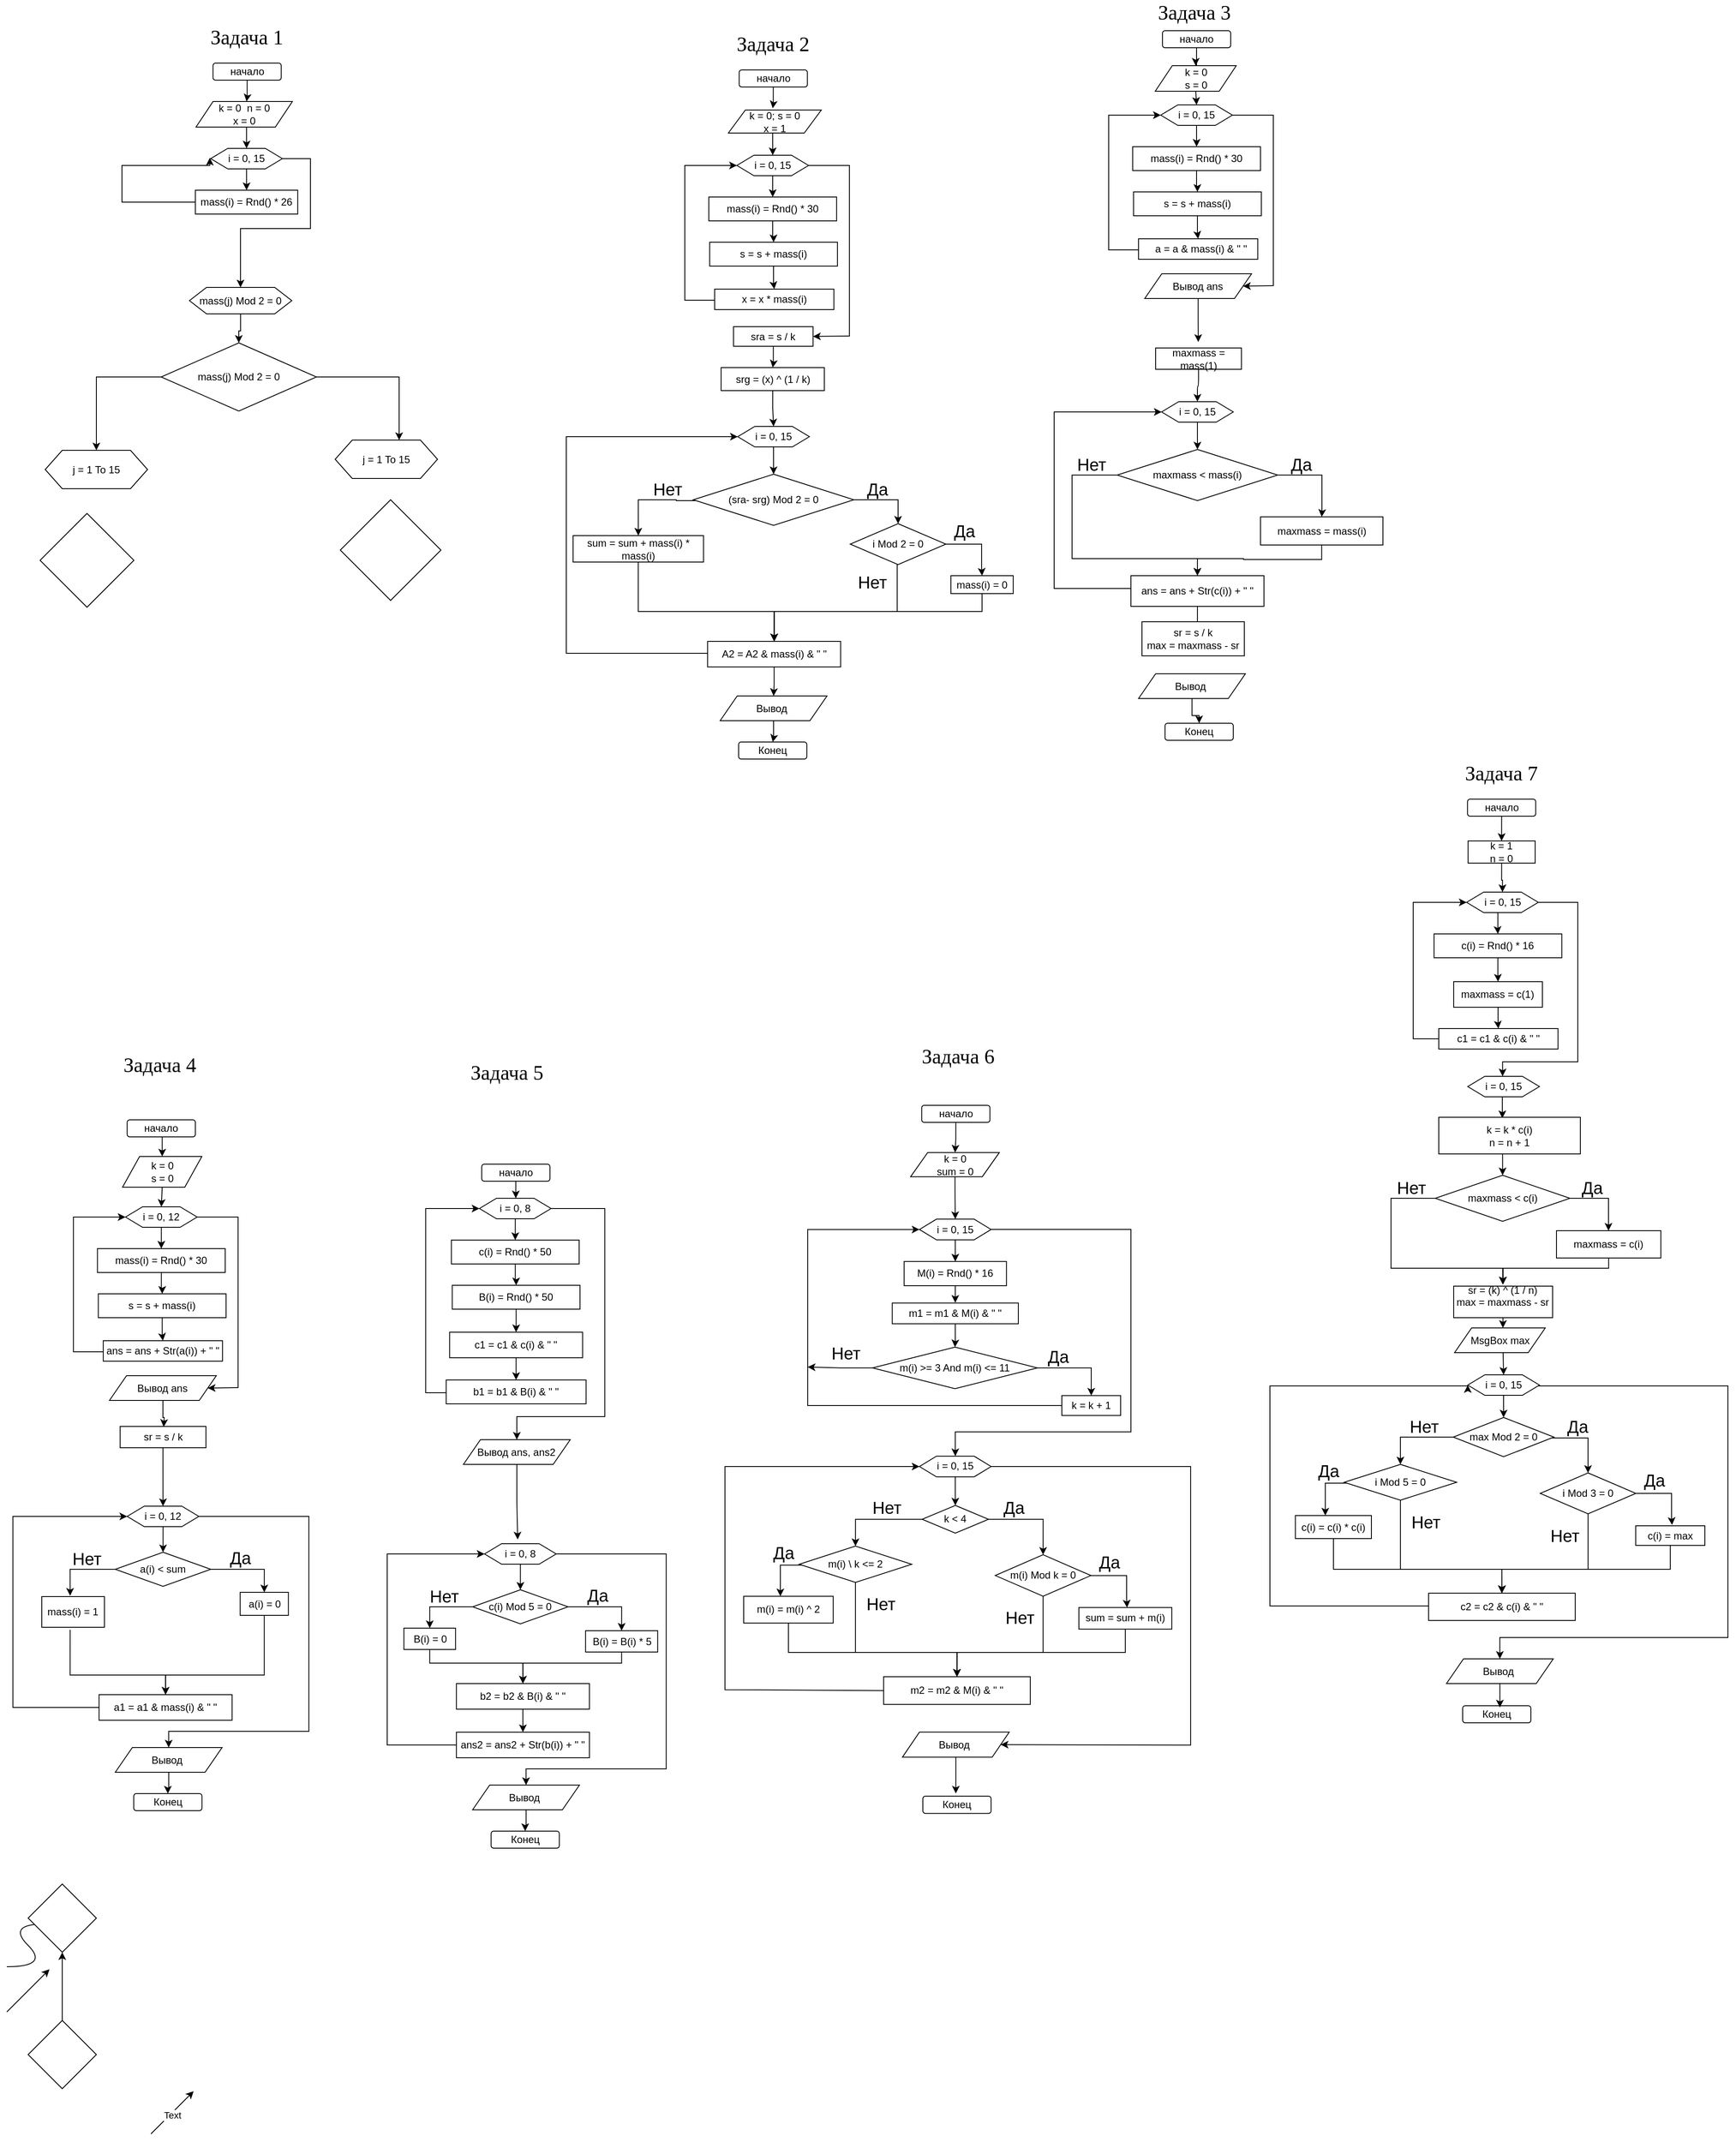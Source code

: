 <mxfile version="15.5.6" type="device"><diagram id="sV8RPfWhOlds-l54bWue" name="Страница 1"><mxGraphModel dx="-2913" dy="1390" grid="1" gridSize="1" guides="1" tooltips="1" connect="1" arrows="1" fold="1" page="1" pageScale="1" pageWidth="1654" pageHeight="1169" math="0" shadow="0"><root><mxCell id="0"/><mxCell id="1" parent="0"/><mxCell id="YusWwTHqWQRKjs2bPZ30-1" style="edgeStyle=orthogonalEdgeStyle;rounded=0;orthogonalLoop=1;jettySize=auto;html=1;entryX=0.5;entryY=0;entryDx=0;entryDy=0;" parent="1" source="YusWwTHqWQRKjs2bPZ30-2" edge="1"><mxGeometry relative="1" as="geometry"><mxPoint x="3614.09" y="113" as="targetPoint"/></mxGeometry></mxCell><mxCell id="YusWwTHqWQRKjs2bPZ30-2" value="&lt;font style=&quot;font-size: 12px&quot;&gt;начало&lt;/font&gt;" style="rounded=1;whiteSpace=wrap;html=1;" parent="1" vertex="1"><mxGeometry x="3574.75" y="68" width="80" height="20" as="geometry"/></mxCell><mxCell id="YusWwTHqWQRKjs2bPZ30-3" value="&lt;font face=&quot;Tahoma&quot; style=&quot;font-size: 24px&quot;&gt;Задача 1&lt;/font&gt;" style="text;html=1;strokeColor=none;fillColor=none;align=center;verticalAlign=middle;whiteSpace=wrap;rounded=0;" parent="1" vertex="1"><mxGeometry x="3547.25" y="28" width="135" height="20" as="geometry"/></mxCell><mxCell id="YusWwTHqWQRKjs2bPZ30-30" style="edgeStyle=orthogonalEdgeStyle;rounded=0;orthogonalLoop=1;jettySize=auto;html=1;entryX=0.5;entryY=0;entryDx=0;entryDy=0;" parent="1" target="YusWwTHqWQRKjs2bPZ30-29" edge="1"><mxGeometry relative="1" as="geometry"><mxPoint x="3614.1" y="137" as="sourcePoint"/></mxGeometry></mxCell><mxCell id="YusWwTHqWQRKjs2bPZ30-32" style="edgeStyle=orthogonalEdgeStyle;rounded=0;orthogonalLoop=1;jettySize=auto;html=1;entryX=0.5;entryY=0;entryDx=0;entryDy=0;" parent="1" source="YusWwTHqWQRKjs2bPZ30-29" target="YusWwTHqWQRKjs2bPZ30-31" edge="1"><mxGeometry relative="1" as="geometry"/></mxCell><mxCell id="MLomWi8BbeNeubfVmmyV-1" style="edgeStyle=orthogonalEdgeStyle;rounded=0;orthogonalLoop=1;jettySize=auto;html=1;exitX=1;exitY=0.5;exitDx=0;exitDy=0;" edge="1" parent="1" source="YusWwTHqWQRKjs2bPZ30-29" target="MLomWi8BbeNeubfVmmyV-2"><mxGeometry relative="1" as="geometry"><mxPoint x="3630" y="328" as="targetPoint"/><Array as="points"><mxPoint x="3689" y="180"/><mxPoint x="3689" y="262"/><mxPoint x="3607" y="262"/></Array></mxGeometry></mxCell><mxCell id="YusWwTHqWQRKjs2bPZ30-29" value="i = 0, 15" style="shape=hexagon;perimeter=hexagonPerimeter2;whiteSpace=wrap;html=1;fixedSize=1;" parent="1" vertex="1"><mxGeometry x="3572.09" y="168" width="84" height="24" as="geometry"/></mxCell><mxCell id="bQlexPFOHWImi5Biwag_-1" style="edgeStyle=orthogonalEdgeStyle;rounded=0;orthogonalLoop=1;jettySize=auto;html=1;" parent="1" source="YusWwTHqWQRKjs2bPZ30-31" edge="1"><mxGeometry relative="1" as="geometry"><mxPoint x="3571" y="179" as="targetPoint"/><Array as="points"><mxPoint x="3468" y="231"/><mxPoint x="3468" y="188"/></Array></mxGeometry></mxCell><mxCell id="YusWwTHqWQRKjs2bPZ30-31" value="mass(i) = Rnd() * 26" style="whiteSpace=wrap;html=1;" parent="1" vertex="1"><mxGeometry x="3554.09" y="217" width="120" height="28" as="geometry"/></mxCell><mxCell id="YusWwTHqWQRKjs2bPZ30-110" style="edgeStyle=orthogonalEdgeStyle;rounded=0;orthogonalLoop=1;jettySize=auto;html=1;entryX=0.5;entryY=0;entryDx=0;entryDy=0;" parent="1" source="YusWwTHqWQRKjs2bPZ30-111" edge="1"><mxGeometry relative="1" as="geometry"><mxPoint x="4231.03" y="121" as="targetPoint"/></mxGeometry></mxCell><mxCell id="YusWwTHqWQRKjs2bPZ30-111" value="&lt;font style=&quot;font-size: 12px&quot;&gt;начало&lt;/font&gt;" style="rounded=1;whiteSpace=wrap;html=1;" parent="1" vertex="1"><mxGeometry x="4191.69" y="76" width="80" height="20" as="geometry"/></mxCell><mxCell id="YusWwTHqWQRKjs2bPZ30-112" value="&lt;font face=&quot;Tahoma&quot; style=&quot;font-size: 24px&quot;&gt;Задача 2&lt;/font&gt;" style="text;html=1;strokeColor=none;fillColor=none;align=center;verticalAlign=middle;whiteSpace=wrap;rounded=0;" parent="1" vertex="1"><mxGeometry x="4164.19" y="36" width="135" height="20" as="geometry"/></mxCell><mxCell id="YusWwTHqWQRKjs2bPZ30-113" style="edgeStyle=orthogonalEdgeStyle;rounded=0;orthogonalLoop=1;jettySize=auto;html=1;entryX=0.5;entryY=0;entryDx=0;entryDy=0;" parent="1" target="YusWwTHqWQRKjs2bPZ30-117" edge="1"><mxGeometry relative="1" as="geometry"><mxPoint x="4231" y="145" as="sourcePoint"/></mxGeometry></mxCell><mxCell id="YusWwTHqWQRKjs2bPZ30-115" style="edgeStyle=orthogonalEdgeStyle;rounded=0;orthogonalLoop=1;jettySize=auto;html=1;entryX=0.5;entryY=0;entryDx=0;entryDy=0;" parent="1" source="YusWwTHqWQRKjs2bPZ30-117" target="YusWwTHqWQRKjs2bPZ30-119" edge="1"><mxGeometry relative="1" as="geometry"/></mxCell><mxCell id="YusWwTHqWQRKjs2bPZ30-116" style="edgeStyle=orthogonalEdgeStyle;rounded=0;orthogonalLoop=1;jettySize=auto;html=1;entryX=1;entryY=0.5;entryDx=0;entryDy=0;" parent="1" source="YusWwTHqWQRKjs2bPZ30-117" target="YusWwTHqWQRKjs2bPZ30-173" edge="1"><mxGeometry relative="1" as="geometry"><mxPoint x="4334.94" y="396" as="targetPoint"/><Array as="points"><mxPoint x="4320.94" y="188"/><mxPoint x="4320.94" y="388"/><mxPoint x="4318.94" y="388"/></Array></mxGeometry></mxCell><mxCell id="YusWwTHqWQRKjs2bPZ30-117" value="i = 0, 15" style="shape=hexagon;perimeter=hexagonPerimeter2;whiteSpace=wrap;html=1;fixedSize=1;" parent="1" vertex="1"><mxGeometry x="4189.03" y="176" width="84" height="24" as="geometry"/></mxCell><mxCell id="YusWwTHqWQRKjs2bPZ30-118" style="edgeStyle=orthogonalEdgeStyle;rounded=0;orthogonalLoop=1;jettySize=auto;html=1;entryX=0.5;entryY=0;entryDx=0;entryDy=0;" parent="1" source="YusWwTHqWQRKjs2bPZ30-119" target="YusWwTHqWQRKjs2bPZ30-171" edge="1"><mxGeometry relative="1" as="geometry"><mxPoint x="4231.09" y="285" as="targetPoint"/></mxGeometry></mxCell><mxCell id="YusWwTHqWQRKjs2bPZ30-119" value="mass(i) = Rnd() * 30" style="whiteSpace=wrap;html=1;" parent="1" vertex="1"><mxGeometry x="4156.12" y="225" width="149.82" height="28" as="geometry"/></mxCell><mxCell id="YusWwTHqWQRKjs2bPZ30-127" style="edgeStyle=orthogonalEdgeStyle;rounded=0;orthogonalLoop=1;jettySize=auto;html=1;entryX=0;entryY=0.5;entryDx=0;entryDy=0;" parent="1" source="YusWwTHqWQRKjs2bPZ30-128" target="YusWwTHqWQRKjs2bPZ30-117" edge="1"><mxGeometry relative="1" as="geometry"><Array as="points"><mxPoint x="4127.94" y="346"/><mxPoint x="4127.94" y="188"/></Array></mxGeometry></mxCell><mxCell id="YusWwTHqWQRKjs2bPZ30-128" value="&lt;div&gt;x = x * mass(i)&lt;/div&gt;" style="whiteSpace=wrap;html=1;" parent="1" vertex="1"><mxGeometry x="4162.94" y="333" width="139.82" height="24" as="geometry"/></mxCell><mxCell id="YusWwTHqWQRKjs2bPZ30-179" style="edgeStyle=orthogonalEdgeStyle;rounded=0;orthogonalLoop=1;jettySize=auto;html=1;entryX=0.5;entryY=0;entryDx=0;entryDy=0;" parent="1" source="YusWwTHqWQRKjs2bPZ30-132" target="YusWwTHqWQRKjs2bPZ30-134" edge="1"><mxGeometry relative="1" as="geometry"/></mxCell><mxCell id="YusWwTHqWQRKjs2bPZ30-132" value="srg = (x) ^ (1 / k)" style="whiteSpace=wrap;html=1;" parent="1" vertex="1"><mxGeometry x="4170.5" y="425" width="121.07" height="27" as="geometry"/></mxCell><mxCell id="YusWwTHqWQRKjs2bPZ30-133" style="edgeStyle=orthogonalEdgeStyle;rounded=1;orthogonalLoop=1;jettySize=auto;html=1;entryX=0.5;entryY=0;entryDx=0;entryDy=0;" parent="1" source="YusWwTHqWQRKjs2bPZ30-134" target="YusWwTHqWQRKjs2bPZ30-137" edge="1"><mxGeometry relative="1" as="geometry"/></mxCell><mxCell id="YusWwTHqWQRKjs2bPZ30-134" value="i = 0, 15" style="shape=hexagon;perimeter=hexagonPerimeter2;whiteSpace=wrap;html=1;fixedSize=1;" parent="1" vertex="1"><mxGeometry x="4190.04" y="494" width="84" height="24" as="geometry"/></mxCell><mxCell id="YusWwTHqWQRKjs2bPZ30-135" style="edgeStyle=orthogonalEdgeStyle;rounded=0;orthogonalLoop=1;jettySize=auto;html=1;entryX=0.5;entryY=0;entryDx=0;entryDy=0;" parent="1" source="YusWwTHqWQRKjs2bPZ30-137" target="YusWwTHqWQRKjs2bPZ30-143" edge="1"><mxGeometry relative="1" as="geometry"><Array as="points"><mxPoint x="4377.95" y="580"/></Array><mxPoint x="4307.3" y="594" as="targetPoint"/></mxGeometry></mxCell><mxCell id="YusWwTHqWQRKjs2bPZ30-178" style="edgeStyle=orthogonalEdgeStyle;rounded=0;orthogonalLoop=1;jettySize=auto;html=1;entryX=0.5;entryY=0;entryDx=0;entryDy=0;" parent="1" source="YusWwTHqWQRKjs2bPZ30-137" target="YusWwTHqWQRKjs2bPZ30-156" edge="1"><mxGeometry relative="1" as="geometry"><Array as="points"><mxPoint x="4117.95" y="581"/><mxPoint x="4073.95" y="580"/></Array></mxGeometry></mxCell><mxCell id="YusWwTHqWQRKjs2bPZ30-137" value="(sra- srg) Mod 2 = 0" style="rhombus;whiteSpace=wrap;html=1;" parent="1" vertex="1"><mxGeometry x="4137.89" y="550" width="188.3" height="60" as="geometry"/></mxCell><mxCell id="YusWwTHqWQRKjs2bPZ30-138" value="&lt;span style=&quot;font-size: 20px&quot;&gt;Да&lt;/span&gt;" style="text;html=1;strokeColor=none;fillColor=none;align=center;verticalAlign=middle;whiteSpace=wrap;rounded=0;" parent="1" vertex="1"><mxGeometry x="4333.95" y="557" width="40" height="20" as="geometry"/></mxCell><mxCell id="YusWwTHqWQRKjs2bPZ30-139" value="&lt;span style=&quot;font-size: 20px&quot;&gt;Нет&lt;/span&gt;" style="text;html=1;strokeColor=none;fillColor=none;align=center;verticalAlign=middle;whiteSpace=wrap;rounded=0;" parent="1" vertex="1"><mxGeometry x="4088.88" y="557.5" width="38" height="19" as="geometry"/></mxCell><mxCell id="YusWwTHqWQRKjs2bPZ30-140" style="edgeStyle=orthogonalEdgeStyle;rounded=0;orthogonalLoop=1;jettySize=auto;html=1;entryX=0;entryY=0.5;entryDx=0;entryDy=0;exitX=0;exitY=0.5;exitDx=0;exitDy=0;" parent="1" source="YusWwTHqWQRKjs2bPZ30-158" target="YusWwTHqWQRKjs2bPZ30-134" edge="1"><mxGeometry relative="1" as="geometry"><Array as="points"><mxPoint x="4155" y="760"/><mxPoint x="3989" y="760"/><mxPoint x="3989" y="506"/></Array><mxPoint x="4121.95" y="1182" as="sourcePoint"/></mxGeometry></mxCell><mxCell id="YusWwTHqWQRKjs2bPZ30-141" style="edgeStyle=orthogonalEdgeStyle;rounded=0;orthogonalLoop=1;jettySize=auto;html=1;entryX=0.5;entryY=0;entryDx=0;entryDy=0;" parent="1" source="YusWwTHqWQRKjs2bPZ30-143" target="YusWwTHqWQRKjs2bPZ30-147" edge="1"><mxGeometry relative="1" as="geometry"><Array as="points"><mxPoint x="4475.95" y="632"/><mxPoint x="4475.95" y="659"/><mxPoint x="4476.95" y="659"/></Array><mxPoint x="4453.21" y="659" as="targetPoint"/></mxGeometry></mxCell><mxCell id="YusWwTHqWQRKjs2bPZ30-142" style="edgeStyle=orthogonalEdgeStyle;rounded=0;orthogonalLoop=1;jettySize=auto;html=1;entryX=0.5;entryY=0;entryDx=0;entryDy=0;" parent="1" source="YusWwTHqWQRKjs2bPZ30-143" target="YusWwTHqWQRKjs2bPZ30-158" edge="1"><mxGeometry relative="1" as="geometry"><Array as="points"><mxPoint x="4376.95" y="711"/><mxPoint x="4232.95" y="711"/></Array></mxGeometry></mxCell><mxCell id="YusWwTHqWQRKjs2bPZ30-143" value="i Mod 2 = 0" style="rhombus;whiteSpace=wrap;html=1;" parent="1" vertex="1"><mxGeometry x="4321.95" y="608" width="112.12" height="48" as="geometry"/></mxCell><mxCell id="YusWwTHqWQRKjs2bPZ30-144" value="&lt;span style=&quot;font-size: 20px&quot;&gt;Да&lt;/span&gt;" style="text;html=1;strokeColor=none;fillColor=none;align=center;verticalAlign=middle;whiteSpace=wrap;rounded=0;" parent="1" vertex="1"><mxGeometry x="4435.95" y="606" width="40" height="20" as="geometry"/></mxCell><mxCell id="YusWwTHqWQRKjs2bPZ30-176" style="edgeStyle=orthogonalEdgeStyle;rounded=0;orthogonalLoop=1;jettySize=auto;html=1;" parent="1" source="YusWwTHqWQRKjs2bPZ30-147" target="YusWwTHqWQRKjs2bPZ30-158" edge="1"><mxGeometry relative="1" as="geometry"><Array as="points"><mxPoint x="4476.95" y="711"/><mxPoint x="4232.95" y="711"/></Array></mxGeometry></mxCell><mxCell id="YusWwTHqWQRKjs2bPZ30-147" value="mass(i) = 0" style="whiteSpace=wrap;html=1;" parent="1" vertex="1"><mxGeometry x="4439.95" y="669" width="73.07" height="21" as="geometry"/></mxCell><mxCell id="YusWwTHqWQRKjs2bPZ30-155" style="edgeStyle=orthogonalEdgeStyle;rounded=0;orthogonalLoop=1;jettySize=auto;html=1;entryX=0.5;entryY=0;entryDx=0;entryDy=0;" parent="1" source="YusWwTHqWQRKjs2bPZ30-156" target="YusWwTHqWQRKjs2bPZ30-158" edge="1"><mxGeometry relative="1" as="geometry"><Array as="points"><mxPoint x="4072.95" y="711"/><mxPoint x="4232.95" y="711"/></Array></mxGeometry></mxCell><mxCell id="YusWwTHqWQRKjs2bPZ30-156" value="sum = sum + mass(i) * mass(i)" style="whiteSpace=wrap;html=1;" parent="1" vertex="1"><mxGeometry x="3996.95" y="622" width="152.93" height="31" as="geometry"/></mxCell><mxCell id="YusWwTHqWQRKjs2bPZ30-180" style="edgeStyle=orthogonalEdgeStyle;rounded=0;orthogonalLoop=1;jettySize=auto;html=1;entryX=0.5;entryY=0;entryDx=0;entryDy=0;" parent="1" source="YusWwTHqWQRKjs2bPZ30-158" target="YusWwTHqWQRKjs2bPZ30-169" edge="1"><mxGeometry relative="1" as="geometry"/></mxCell><mxCell id="YusWwTHqWQRKjs2bPZ30-158" value="A2 = A2 &amp;amp; mass(i) &amp;amp; &quot; &quot;" style="rounded=0;whiteSpace=wrap;html=1;" parent="1" vertex="1"><mxGeometry x="4154.68" y="746" width="156" height="30" as="geometry"/></mxCell><mxCell id="YusWwTHqWQRKjs2bPZ30-168" style="edgeStyle=orthogonalEdgeStyle;rounded=0;orthogonalLoop=1;jettySize=auto;html=1;entryX=0.5;entryY=0;entryDx=0;entryDy=0;" parent="1" source="YusWwTHqWQRKjs2bPZ30-169" target="YusWwTHqWQRKjs2bPZ30-170" edge="1"><mxGeometry relative="1" as="geometry"/></mxCell><mxCell id="YusWwTHqWQRKjs2bPZ30-169" value="Вывод&amp;nbsp;" style="shape=parallelogram;perimeter=parallelogramPerimeter;whiteSpace=wrap;html=1;fixedSize=1;" parent="1" vertex="1"><mxGeometry x="4169.41" y="810" width="125.25" height="29" as="geometry"/></mxCell><mxCell id="YusWwTHqWQRKjs2bPZ30-170" value="&lt;font style=&quot;font-size: 12px&quot;&gt;Конец&lt;/font&gt;" style="rounded=1;whiteSpace=wrap;html=1;" parent="1" vertex="1"><mxGeometry x="4191.06" y="864" width="80" height="20" as="geometry"/></mxCell><mxCell id="YusWwTHqWQRKjs2bPZ30-172" style="edgeStyle=orthogonalEdgeStyle;rounded=0;orthogonalLoop=1;jettySize=auto;html=1;entryX=0.5;entryY=0;entryDx=0;entryDy=0;" parent="1" source="YusWwTHqWQRKjs2bPZ30-171" target="YusWwTHqWQRKjs2bPZ30-128" edge="1"><mxGeometry relative="1" as="geometry"/></mxCell><mxCell id="YusWwTHqWQRKjs2bPZ30-171" value="s = s + mass(i)" style="whiteSpace=wrap;html=1;" parent="1" vertex="1"><mxGeometry x="4157.12" y="278" width="149.82" height="28" as="geometry"/></mxCell><mxCell id="YusWwTHqWQRKjs2bPZ30-174" style="edgeStyle=orthogonalEdgeStyle;rounded=0;orthogonalLoop=1;jettySize=auto;html=1;entryX=0.5;entryY=0;entryDx=0;entryDy=0;" parent="1" source="YusWwTHqWQRKjs2bPZ30-173" target="YusWwTHqWQRKjs2bPZ30-132" edge="1"><mxGeometry relative="1" as="geometry"/></mxCell><mxCell id="YusWwTHqWQRKjs2bPZ30-173" value="sra = s / k" style="whiteSpace=wrap;html=1;" parent="1" vertex="1"><mxGeometry x="4185.07" y="377" width="93.25" height="23" as="geometry"/></mxCell><mxCell id="YusWwTHqWQRKjs2bPZ30-175" value="&lt;span style=&quot;font-size: 20px&quot;&gt;Нет&lt;/span&gt;" style="text;html=1;strokeColor=none;fillColor=none;align=center;verticalAlign=middle;whiteSpace=wrap;rounded=0;" parent="1" vertex="1"><mxGeometry x="4328.95" y="666" width="38" height="19" as="geometry"/></mxCell><mxCell id="TLiY7y3zEKqOjFxPVyAQ-19" value="" style="edgeStyle=orthogonalEdgeStyle;rounded=0;orthogonalLoop=1;jettySize=auto;html=1;" parent="1" source="YusWwTHqWQRKjs2bPZ30-184" target="TLiY7y3zEKqOjFxPVyAQ-18" edge="1"><mxGeometry relative="1" as="geometry"/></mxCell><mxCell id="YusWwTHqWQRKjs2bPZ30-184" value="&lt;font style=&quot;font-size: 12px&quot;&gt;начало&lt;/font&gt;" style="rounded=1;whiteSpace=wrap;html=1;" parent="1" vertex="1"><mxGeometry x="4688.03" y="30" width="80" height="20" as="geometry"/></mxCell><mxCell id="YusWwTHqWQRKjs2bPZ30-185" value="&lt;font face=&quot;Tahoma&quot; style=&quot;font-size: 24px&quot;&gt;Задача 3&lt;/font&gt;" style="text;html=1;strokeColor=none;fillColor=none;align=center;verticalAlign=middle;whiteSpace=wrap;rounded=0;" parent="1" vertex="1"><mxGeometry x="4658" y="-1" width="135" height="20" as="geometry"/></mxCell><mxCell id="YusWwTHqWQRKjs2bPZ30-188" style="edgeStyle=orthogonalEdgeStyle;rounded=0;orthogonalLoop=1;jettySize=auto;html=1;entryX=0.5;entryY=0;entryDx=0;entryDy=0;" parent="1" source="YusWwTHqWQRKjs2bPZ30-190" target="YusWwTHqWQRKjs2bPZ30-192" edge="1"><mxGeometry relative="1" as="geometry"/></mxCell><mxCell id="YusWwTHqWQRKjs2bPZ30-189" style="edgeStyle=orthogonalEdgeStyle;rounded=0;orthogonalLoop=1;jettySize=auto;html=1;entryX=1;entryY=0.5;entryDx=0;entryDy=0;" parent="1" source="YusWwTHqWQRKjs2bPZ30-190" target="YusWwTHqWQRKjs2bPZ30-225" edge="1"><mxGeometry relative="1" as="geometry"><mxPoint x="4775.32" y="329.5" as="targetPoint"/><Array as="points"><mxPoint x="4818" y="129"/><mxPoint x="4818" y="329"/><mxPoint x="4816" y="329"/></Array></mxGeometry></mxCell><mxCell id="YusWwTHqWQRKjs2bPZ30-190" value="i = 0, 15" style="shape=hexagon;perimeter=hexagonPerimeter2;whiteSpace=wrap;html=1;fixedSize=1;" parent="1" vertex="1"><mxGeometry x="4686.03" y="117" width="84" height="24" as="geometry"/></mxCell><mxCell id="YusWwTHqWQRKjs2bPZ30-191" style="edgeStyle=orthogonalEdgeStyle;rounded=0;orthogonalLoop=1;jettySize=auto;html=1;entryX=0.5;entryY=0;entryDx=0;entryDy=0;" parent="1" source="YusWwTHqWQRKjs2bPZ30-192" target="YusWwTHqWQRKjs2bPZ30-219" edge="1"><mxGeometry relative="1" as="geometry"><mxPoint x="4728.09" y="226" as="targetPoint"/></mxGeometry></mxCell><mxCell id="YusWwTHqWQRKjs2bPZ30-192" value="mass(i) = Rnd() * 30" style="whiteSpace=wrap;html=1;" parent="1" vertex="1"><mxGeometry x="4653.12" y="166" width="149.82" height="28" as="geometry"/></mxCell><mxCell id="YusWwTHqWQRKjs2bPZ30-193" style="edgeStyle=orthogonalEdgeStyle;rounded=0;orthogonalLoop=1;jettySize=auto;html=1;entryX=0;entryY=0.5;entryDx=0;entryDy=0;" parent="1" source="YusWwTHqWQRKjs2bPZ30-194" target="YusWwTHqWQRKjs2bPZ30-190" edge="1"><mxGeometry relative="1" as="geometry"><Array as="points"><mxPoint x="4624.94" y="287"/><mxPoint x="4624.94" y="129"/></Array></mxGeometry></mxCell><mxCell id="YusWwTHqWQRKjs2bPZ30-194" value="&lt;div&gt;&amp;nbsp; a = a &amp;amp; mass(i) &amp;amp; &quot; &quot;&lt;/div&gt;" style="whiteSpace=wrap;html=1;" parent="1" vertex="1"><mxGeometry x="4659.94" y="274" width="139.82" height="24" as="geometry"/></mxCell><mxCell id="YusWwTHqWQRKjs2bPZ30-197" style="edgeStyle=orthogonalEdgeStyle;rounded=1;orthogonalLoop=1;jettySize=auto;html=1;entryX=0.5;entryY=0;entryDx=0;entryDy=0;" parent="1" source="YusWwTHqWQRKjs2bPZ30-198" target="YusWwTHqWQRKjs2bPZ30-201" edge="1"><mxGeometry relative="1" as="geometry"/></mxCell><mxCell id="YusWwTHqWQRKjs2bPZ30-198" value="i = 0, 15" style="shape=hexagon;perimeter=hexagonPerimeter2;whiteSpace=wrap;html=1;fixedSize=1;" parent="1" vertex="1"><mxGeometry x="4687.04" y="465" width="84" height="24" as="geometry"/></mxCell><mxCell id="YusWwTHqWQRKjs2bPZ30-199" style="edgeStyle=orthogonalEdgeStyle;rounded=0;orthogonalLoop=1;jettySize=auto;html=1;entryX=0.5;entryY=0;entryDx=0;entryDy=0;" parent="1" source="YusWwTHqWQRKjs2bPZ30-201" target="YusWwTHqWQRKjs2bPZ30-210" edge="1"><mxGeometry relative="1" as="geometry"><Array as="points"><mxPoint x="4875" y="551"/><mxPoint x="4875" y="596"/></Array><mxPoint x="4875.01" y="579" as="targetPoint"/></mxGeometry></mxCell><mxCell id="YusWwTHqWQRKjs2bPZ30-232" style="edgeStyle=orthogonalEdgeStyle;rounded=0;sketch=0;orthogonalLoop=1;jettySize=auto;html=1;entryX=0.5;entryY=0;entryDx=0;entryDy=0;" parent="1" source="YusWwTHqWQRKjs2bPZ30-201" target="YusWwTHqWQRKjs2bPZ30-214" edge="1"><mxGeometry relative="1" as="geometry"><Array as="points"><mxPoint x="4582" y="551"/><mxPoint x="4582" y="649"/><mxPoint x="4729" y="649"/></Array></mxGeometry></mxCell><mxCell id="YusWwTHqWQRKjs2bPZ30-201" value="maxmass &amp;lt; mass(i)" style="rhombus;whiteSpace=wrap;html=1;" parent="1" vertex="1"><mxGeometry x="4634.89" y="521" width="188.3" height="60" as="geometry"/></mxCell><mxCell id="YusWwTHqWQRKjs2bPZ30-202" value="&lt;span style=&quot;font-size: 20px&quot;&gt;Да&lt;/span&gt;" style="text;html=1;strokeColor=none;fillColor=none;align=center;verticalAlign=middle;whiteSpace=wrap;rounded=0;" parent="1" vertex="1"><mxGeometry x="4830.95" y="528" width="40" height="20" as="geometry"/></mxCell><mxCell id="YusWwTHqWQRKjs2bPZ30-203" value="&lt;span style=&quot;font-size: 20px&quot;&gt;Нет&lt;/span&gt;" style="text;html=1;strokeColor=none;fillColor=none;align=center;verticalAlign=middle;whiteSpace=wrap;rounded=0;" parent="1" vertex="1"><mxGeometry x="4585.88" y="528.5" width="38" height="19" as="geometry"/></mxCell><mxCell id="YusWwTHqWQRKjs2bPZ30-204" style="edgeStyle=orthogonalEdgeStyle;rounded=0;orthogonalLoop=1;jettySize=auto;html=1;entryX=0;entryY=0.5;entryDx=0;entryDy=0;exitX=0;exitY=0.5;exitDx=0;exitDy=0;" parent="1" source="YusWwTHqWQRKjs2bPZ30-214" target="YusWwTHqWQRKjs2bPZ30-198" edge="1"><mxGeometry relative="1" as="geometry"><Array as="points"><mxPoint x="4561" y="684"/><mxPoint x="4561" y="477"/></Array><mxPoint x="4618.95" y="1153" as="sourcePoint"/></mxGeometry></mxCell><mxCell id="YusWwTHqWQRKjs2bPZ30-231" style="edgeStyle=orthogonalEdgeStyle;rounded=0;sketch=0;orthogonalLoop=1;jettySize=auto;html=1;entryX=0.5;entryY=0;entryDx=0;entryDy=0;" parent="1" source="YusWwTHqWQRKjs2bPZ30-210" target="YusWwTHqWQRKjs2bPZ30-214" edge="1"><mxGeometry relative="1" as="geometry"><Array as="points"><mxPoint x="4875" y="650"/><mxPoint x="4783" y="650"/><mxPoint x="4729" y="649"/></Array></mxGeometry></mxCell><mxCell id="YusWwTHqWQRKjs2bPZ30-210" value="&lt;div&gt;maxmass = mass(i)&lt;/div&gt;" style="whiteSpace=wrap;html=1;" parent="1" vertex="1"><mxGeometry x="4802.94" y="600" width="143.58" height="33" as="geometry"/></mxCell><mxCell id="TLiY7y3zEKqOjFxPVyAQ-23" style="edgeStyle=orthogonalEdgeStyle;rounded=0;orthogonalLoop=1;jettySize=auto;html=1;exitX=0.5;exitY=1;exitDx=0;exitDy=0;" parent="1" source="YusWwTHqWQRKjs2bPZ30-214" target="TLiY7y3zEKqOjFxPVyAQ-22" edge="1"><mxGeometry relative="1" as="geometry"/></mxCell><mxCell id="YusWwTHqWQRKjs2bPZ30-214" value="ans = ans + Str(c(i)) + &quot; &quot;" style="rounded=0;whiteSpace=wrap;html=1;" parent="1" vertex="1"><mxGeometry x="4651.03" y="669" width="156" height="36" as="geometry"/></mxCell><mxCell id="YusWwTHqWQRKjs2bPZ30-215" style="edgeStyle=orthogonalEdgeStyle;rounded=0;orthogonalLoop=1;jettySize=auto;html=1;entryX=0.5;entryY=0;entryDx=0;entryDy=0;" parent="1" source="YusWwTHqWQRKjs2bPZ30-216" target="YusWwTHqWQRKjs2bPZ30-217" edge="1"><mxGeometry relative="1" as="geometry"/></mxCell><mxCell id="YusWwTHqWQRKjs2bPZ30-216" value="Вывод&amp;nbsp;" style="shape=parallelogram;perimeter=parallelogramPerimeter;whiteSpace=wrap;html=1;fixedSize=1;" parent="1" vertex="1"><mxGeometry x="4660.0" y="784" width="125.25" height="29" as="geometry"/></mxCell><mxCell id="YusWwTHqWQRKjs2bPZ30-217" value="&lt;font style=&quot;font-size: 12px&quot;&gt;Конец&lt;/font&gt;" style="rounded=1;whiteSpace=wrap;html=1;" parent="1" vertex="1"><mxGeometry x="4691.04" y="842" width="80" height="20" as="geometry"/></mxCell><mxCell id="YusWwTHqWQRKjs2bPZ30-218" style="edgeStyle=orthogonalEdgeStyle;rounded=0;orthogonalLoop=1;jettySize=auto;html=1;entryX=0.5;entryY=0;entryDx=0;entryDy=0;" parent="1" source="YusWwTHqWQRKjs2bPZ30-219" target="YusWwTHqWQRKjs2bPZ30-194" edge="1"><mxGeometry relative="1" as="geometry"/></mxCell><mxCell id="YusWwTHqWQRKjs2bPZ30-219" value="s = s + mass(i)" style="whiteSpace=wrap;html=1;" parent="1" vertex="1"><mxGeometry x="4654.12" y="219" width="149.82" height="28" as="geometry"/></mxCell><mxCell id="YusWwTHqWQRKjs2bPZ30-224" value="" style="edgeStyle=orthogonalEdgeStyle;rounded=0;orthogonalLoop=1;jettySize=auto;html=1;" parent="1" source="YusWwTHqWQRKjs2bPZ30-225" edge="1"><mxGeometry relative="1" as="geometry"><mxPoint x="4730" y="395" as="targetPoint"/></mxGeometry></mxCell><mxCell id="YusWwTHqWQRKjs2bPZ30-225" value="Вывод ans" style="shape=parallelogram;perimeter=parallelogramPerimeter;whiteSpace=wrap;html=1;fixedSize=1;" parent="1" vertex="1"><mxGeometry x="4667.23" y="315" width="125.25" height="29" as="geometry"/></mxCell><mxCell id="YusWwTHqWQRKjs2bPZ30-229" style="edgeStyle=orthogonalEdgeStyle;curved=0;rounded=1;sketch=0;orthogonalLoop=1;jettySize=auto;html=1;" parent="1" source="YusWwTHqWQRKjs2bPZ30-227" target="YusWwTHqWQRKjs2bPZ30-198" edge="1"><mxGeometry relative="1" as="geometry"/></mxCell><mxCell id="YusWwTHqWQRKjs2bPZ30-227" value="maxmass = mass(1)" style="whiteSpace=wrap;html=1;" parent="1" vertex="1"><mxGeometry x="4680" y="402" width="100.63" height="25" as="geometry"/></mxCell><mxCell id="TLiY7y3zEKqOjFxPVyAQ-26" style="edgeStyle=orthogonalEdgeStyle;rounded=0;orthogonalLoop=1;jettySize=auto;html=1;exitX=0.5;exitY=1;exitDx=0;exitDy=0;entryX=0.5;entryY=0;entryDx=0;entryDy=0;" parent="1" source="YusWwTHqWQRKjs2bPZ30-234" target="TLiY7y3zEKqOjFxPVyAQ-25" edge="1"><mxGeometry relative="1" as="geometry"/></mxCell><mxCell id="YusWwTHqWQRKjs2bPZ30-234" value="&lt;font style=&quot;font-size: 12px&quot;&gt;начало&lt;/font&gt;" style="rounded=1;whiteSpace=wrap;html=1;" parent="1" vertex="1"><mxGeometry x="3474.09" y="1307" width="80" height="20" as="geometry"/></mxCell><mxCell id="YusWwTHqWQRKjs2bPZ30-235" value="&lt;font face=&quot;Tahoma&quot; style=&quot;font-size: 24px&quot;&gt;Задача 4&lt;/font&gt;" style="text;html=1;strokeColor=none;fillColor=none;align=center;verticalAlign=middle;whiteSpace=wrap;rounded=0;" parent="1" vertex="1"><mxGeometry x="3445" y="1233" width="135" height="20" as="geometry"/></mxCell><mxCell id="YusWwTHqWQRKjs2bPZ30-236" style="edgeStyle=orthogonalEdgeStyle;rounded=0;orthogonalLoop=1;jettySize=auto;html=1;entryX=0.5;entryY=0;entryDx=0;entryDy=0;" parent="1" source="YusWwTHqWQRKjs2bPZ30-238" target="YusWwTHqWQRKjs2bPZ30-240" edge="1"><mxGeometry relative="1" as="geometry"/></mxCell><mxCell id="YusWwTHqWQRKjs2bPZ30-237" style="edgeStyle=orthogonalEdgeStyle;rounded=0;orthogonalLoop=1;jettySize=auto;html=1;entryX=1;entryY=0.5;entryDx=0;entryDy=0;" parent="1" source="YusWwTHqWQRKjs2bPZ30-238" target="YusWwTHqWQRKjs2bPZ30-261" edge="1"><mxGeometry relative="1" as="geometry"><mxPoint x="3561.46" y="1621.5" as="targetPoint"/><Array as="points"><mxPoint x="3604.14" y="1421"/><mxPoint x="3604.14" y="1621"/><mxPoint x="3602.14" y="1621"/></Array></mxGeometry></mxCell><mxCell id="YusWwTHqWQRKjs2bPZ30-238" value="i = 0, 12" style="shape=hexagon;perimeter=hexagonPerimeter2;whiteSpace=wrap;html=1;fixedSize=1;" parent="1" vertex="1"><mxGeometry x="3472.17" y="1409" width="84" height="24" as="geometry"/></mxCell><mxCell id="YusWwTHqWQRKjs2bPZ30-239" style="edgeStyle=orthogonalEdgeStyle;rounded=0;orthogonalLoop=1;jettySize=auto;html=1;entryX=0.5;entryY=0;entryDx=0;entryDy=0;" parent="1" source="YusWwTHqWQRKjs2bPZ30-240" target="YusWwTHqWQRKjs2bPZ30-259" edge="1"><mxGeometry relative="1" as="geometry"><mxPoint x="3514.23" y="1518" as="targetPoint"/></mxGeometry></mxCell><mxCell id="YusWwTHqWQRKjs2bPZ30-240" value="mass(i) = Rnd() * 30" style="whiteSpace=wrap;html=1;" parent="1" vertex="1"><mxGeometry x="3439.26" y="1458" width="149.82" height="28" as="geometry"/></mxCell><mxCell id="YusWwTHqWQRKjs2bPZ30-241" style="edgeStyle=orthogonalEdgeStyle;rounded=0;orthogonalLoop=1;jettySize=auto;html=1;entryX=0;entryY=0.5;entryDx=0;entryDy=0;" parent="1" source="YusWwTHqWQRKjs2bPZ30-242" target="YusWwTHqWQRKjs2bPZ30-238" edge="1"><mxGeometry relative="1" as="geometry"><Array as="points"><mxPoint x="3411.08" y="1579"/><mxPoint x="3411.08" y="1421"/></Array></mxGeometry></mxCell><mxCell id="YusWwTHqWQRKjs2bPZ30-242" value="&lt;div&gt;ans = ans + Str(a(i)) + &quot; &quot;&lt;/div&gt;" style="whiteSpace=wrap;html=1;" parent="1" vertex="1"><mxGeometry x="3446.08" y="1566" width="139.82" height="24" as="geometry"/></mxCell><mxCell id="YusWwTHqWQRKjs2bPZ30-258" style="edgeStyle=orthogonalEdgeStyle;rounded=0;orthogonalLoop=1;jettySize=auto;html=1;entryX=0.5;entryY=0;entryDx=0;entryDy=0;" parent="1" source="YusWwTHqWQRKjs2bPZ30-259" target="YusWwTHqWQRKjs2bPZ30-242" edge="1"><mxGeometry relative="1" as="geometry"/></mxCell><mxCell id="YusWwTHqWQRKjs2bPZ30-259" value="s = s + mass(i)" style="whiteSpace=wrap;html=1;" parent="1" vertex="1"><mxGeometry x="3440.26" y="1511" width="149.82" height="28" as="geometry"/></mxCell><mxCell id="YusWwTHqWQRKjs2bPZ30-260" value="" style="edgeStyle=orthogonalEdgeStyle;rounded=0;orthogonalLoop=1;jettySize=auto;html=1;" parent="1" source="YusWwTHqWQRKjs2bPZ30-261" edge="1"><mxGeometry relative="1" as="geometry"><mxPoint x="3517" y="1667" as="targetPoint"/></mxGeometry></mxCell><mxCell id="YusWwTHqWQRKjs2bPZ30-261" value="Вывод ans" style="shape=parallelogram;perimeter=parallelogramPerimeter;whiteSpace=wrap;html=1;fixedSize=1;" parent="1" vertex="1"><mxGeometry x="3453.37" y="1607" width="125.25" height="29" as="geometry"/></mxCell><mxCell id="YusWwTHqWQRKjs2bPZ30-264" style="edgeStyle=orthogonalEdgeStyle;curved=0;rounded=1;sketch=0;orthogonalLoop=1;jettySize=auto;html=1;entryX=0.5;entryY=0;entryDx=0;entryDy=0;" parent="1" source="YusWwTHqWQRKjs2bPZ30-265" target="YusWwTHqWQRKjs2bPZ30-267" edge="1"><mxGeometry relative="1" as="geometry"><mxPoint x="3515.199" y="1757" as="targetPoint"/></mxGeometry></mxCell><mxCell id="YusWwTHqWQRKjs2bPZ30-265" value="sr = s / k" style="whiteSpace=wrap;html=1;" parent="1" vertex="1"><mxGeometry x="3465.84" y="1666.5" width="100.63" height="25" as="geometry"/></mxCell><mxCell id="YusWwTHqWQRKjs2bPZ30-266" style="edgeStyle=orthogonalEdgeStyle;rounded=1;orthogonalLoop=1;jettySize=auto;html=1;entryX=0.5;entryY=0;entryDx=0;entryDy=0;" parent="1" source="YusWwTHqWQRKjs2bPZ30-267" target="YusWwTHqWQRKjs2bPZ30-270" edge="1"><mxGeometry relative="1" as="geometry"/></mxCell><mxCell id="YusWwTHqWQRKjs2bPZ30-293" style="edgeStyle=orthogonalEdgeStyle;rounded=0;sketch=0;orthogonalLoop=1;jettySize=auto;html=1;entryX=0.5;entryY=0;entryDx=0;entryDy=0;" parent="1" source="YusWwTHqWQRKjs2bPZ30-267" target="YusWwTHqWQRKjs2bPZ30-291" edge="1"><mxGeometry relative="1" as="geometry"><Array as="points"><mxPoint x="3687.14" y="1772"/><mxPoint x="3687.14" y="2024"/><mxPoint x="3523.14" y="2024"/></Array></mxGeometry></mxCell><mxCell id="YusWwTHqWQRKjs2bPZ30-267" value="i = 0, 12" style="shape=hexagon;perimeter=hexagonPerimeter2;whiteSpace=wrap;html=1;fixedSize=1;" parent="1" vertex="1"><mxGeometry x="3474.15" y="1760" width="84" height="24" as="geometry"/></mxCell><mxCell id="YusWwTHqWQRKjs2bPZ30-278" style="edgeStyle=orthogonalEdgeStyle;rounded=0;sketch=0;orthogonalLoop=1;jettySize=auto;html=1;entryX=0.5;entryY=0;entryDx=0;entryDy=0;" parent="1" source="YusWwTHqWQRKjs2bPZ30-270" target="YusWwTHqWQRKjs2bPZ30-275" edge="1"><mxGeometry relative="1" as="geometry"/></mxCell><mxCell id="YusWwTHqWQRKjs2bPZ30-285" style="edgeStyle=orthogonalEdgeStyle;rounded=0;sketch=0;orthogonalLoop=1;jettySize=auto;html=1;entryX=0.5;entryY=0;entryDx=0;entryDy=0;" parent="1" source="YusWwTHqWQRKjs2bPZ30-270" edge="1"><mxGeometry relative="1" as="geometry"><Array as="points"><mxPoint x="3407.14" y="1834"/></Array><mxPoint x="3407.21" y="1865" as="targetPoint"/></mxGeometry></mxCell><mxCell id="YusWwTHqWQRKjs2bPZ30-270" value="a(i) &amp;lt; sum" style="rhombus;whiteSpace=wrap;html=1;" parent="1" vertex="1"><mxGeometry x="3460.16" y="1814" width="111.98" height="40" as="geometry"/></mxCell><mxCell id="YusWwTHqWQRKjs2bPZ30-271" value="&lt;span style=&quot;font-size: 20px&quot;&gt;Да&lt;/span&gt;" style="text;html=1;strokeColor=none;fillColor=none;align=center;verticalAlign=middle;whiteSpace=wrap;rounded=0;" parent="1" vertex="1"><mxGeometry x="3587.14" y="1810" width="40" height="20" as="geometry"/></mxCell><mxCell id="YusWwTHqWQRKjs2bPZ30-272" value="&lt;span style=&quot;font-size: 20px&quot;&gt;Нет&lt;/span&gt;" style="text;html=1;strokeColor=none;fillColor=none;align=center;verticalAlign=middle;whiteSpace=wrap;rounded=0;" parent="1" vertex="1"><mxGeometry x="3408.08" y="1811" width="38" height="19" as="geometry"/></mxCell><mxCell id="YusWwTHqWQRKjs2bPZ30-273" style="edgeStyle=orthogonalEdgeStyle;rounded=0;orthogonalLoop=1;jettySize=auto;html=1;entryX=0;entryY=0.5;entryDx=0;entryDy=0;exitX=0;exitY=0.5;exitDx=0;exitDy=0;" parent="1" source="YusWwTHqWQRKjs2bPZ30-277" target="YusWwTHqWQRKjs2bPZ30-267" edge="1"><mxGeometry relative="1" as="geometry"><Array as="points"><mxPoint x="3340.14" y="1996"/><mxPoint x="3340.14" y="1772"/></Array><mxPoint x="3406.06" y="2448" as="sourcePoint"/></mxGeometry></mxCell><mxCell id="YusWwTHqWQRKjs2bPZ30-289" style="edgeStyle=orthogonalEdgeStyle;rounded=0;sketch=0;orthogonalLoop=1;jettySize=auto;html=1;entryX=0.5;entryY=0;entryDx=0;entryDy=0;" parent="1" source="YusWwTHqWQRKjs2bPZ30-275" target="YusWwTHqWQRKjs2bPZ30-277" edge="1"><mxGeometry relative="1" as="geometry"><Array as="points"><mxPoint x="3635.14" y="1958"/><mxPoint x="3519.14" y="1958"/></Array></mxGeometry></mxCell><mxCell id="YusWwTHqWQRKjs2bPZ30-275" value="a(i) = 0" style="whiteSpace=wrap;html=1;" parent="1" vertex="1"><mxGeometry x="3606.6" y="1861" width="56.54" height="27" as="geometry"/></mxCell><mxCell id="YusWwTHqWQRKjs2bPZ30-277" value="a1 = a1 &amp;amp; mass(i) &amp;amp; &quot; &quot;" style="rounded=0;whiteSpace=wrap;html=1;" parent="1" vertex="1"><mxGeometry x="3441.14" y="1981" width="156" height="30" as="geometry"/></mxCell><mxCell id="YusWwTHqWQRKjs2bPZ30-287" style="edgeStyle=orthogonalEdgeStyle;rounded=0;sketch=0;orthogonalLoop=1;jettySize=auto;html=1;" parent="1" target="YusWwTHqWQRKjs2bPZ30-277" edge="1"><mxGeometry relative="1" as="geometry"><Array as="points"><mxPoint x="3407.14" y="1958"/><mxPoint x="3519.14" y="1958"/></Array><mxPoint x="3407.235" y="1904.991" as="sourcePoint"/></mxGeometry></mxCell><mxCell id="YusWwTHqWQRKjs2bPZ30-283" value="mass(i) = 1" style="whiteSpace=wrap;html=1;" parent="1" vertex="1"><mxGeometry x="3374" y="1866" width="73.46" height="36" as="geometry"/></mxCell><mxCell id="YusWwTHqWQRKjs2bPZ30-290" style="edgeStyle=orthogonalEdgeStyle;rounded=0;orthogonalLoop=1;jettySize=auto;html=1;entryX=0.5;entryY=0;entryDx=0;entryDy=0;" parent="1" source="YusWwTHqWQRKjs2bPZ30-291" target="YusWwTHqWQRKjs2bPZ30-292" edge="1"><mxGeometry relative="1" as="geometry"/></mxCell><mxCell id="YusWwTHqWQRKjs2bPZ30-291" value="Вывод&amp;nbsp;" style="shape=parallelogram;perimeter=parallelogramPerimeter;whiteSpace=wrap;html=1;fixedSize=1;" parent="1" vertex="1"><mxGeometry x="3460.16" y="2043" width="125.25" height="29" as="geometry"/></mxCell><mxCell id="YusWwTHqWQRKjs2bPZ30-292" value="&lt;font style=&quot;font-size: 12px&quot;&gt;Конец&lt;/font&gt;" style="rounded=1;whiteSpace=wrap;html=1;" parent="1" vertex="1"><mxGeometry x="3481.81" y="2097" width="80" height="20" as="geometry"/></mxCell><mxCell id="YusWwTHqWQRKjs2bPZ30-474" style="edgeStyle=orthogonalEdgeStyle;rounded=0;sketch=0;orthogonalLoop=1;jettySize=auto;html=1;entryX=0.5;entryY=0;entryDx=0;entryDy=0;" parent="1" source="YusWwTHqWQRKjs2bPZ30-434" target="YusWwTHqWQRKjs2bPZ30-473" edge="1"><mxGeometry relative="1" as="geometry"/></mxCell><mxCell id="YusWwTHqWQRKjs2bPZ30-434" value="&lt;font style=&quot;font-size: 12px&quot;&gt;начало&lt;/font&gt;" style="rounded=1;whiteSpace=wrap;html=1;" parent="1" vertex="1"><mxGeometry x="5045.68" y="931" width="80" height="20" as="geometry"/></mxCell><mxCell id="YusWwTHqWQRKjs2bPZ30-435" value="&lt;font face=&quot;Tahoma&quot; style=&quot;font-size: 24px&quot;&gt;Задача 7&lt;/font&gt;" style="text;html=1;strokeColor=none;fillColor=none;align=center;verticalAlign=middle;whiteSpace=wrap;rounded=0;" parent="1" vertex="1"><mxGeometry x="5018.18" y="891" width="135" height="20" as="geometry"/></mxCell><mxCell id="YusWwTHqWQRKjs2bPZ30-436" style="edgeStyle=orthogonalEdgeStyle;rounded=0;orthogonalLoop=1;jettySize=auto;html=1;entryX=0.5;entryY=0;entryDx=0;entryDy=0;" parent="1" source="YusWwTHqWQRKjs2bPZ30-438" target="YusWwTHqWQRKjs2bPZ30-440" edge="1"><mxGeometry relative="1" as="geometry"><Array as="points"><mxPoint x="5081" y="1088"/></Array></mxGeometry></mxCell><mxCell id="YusWwTHqWQRKjs2bPZ30-437" style="edgeStyle=orthogonalEdgeStyle;rounded=0;orthogonalLoop=1;jettySize=auto;html=1;entryX=0.5;entryY=0;entryDx=0;entryDy=0;" parent="1" source="YusWwTHqWQRKjs2bPZ30-438" edge="1"><mxGeometry relative="1" as="geometry"><mxPoint x="5086.835" y="1256" as="targetPoint"/><Array as="points"><mxPoint x="5175" y="1052"/><mxPoint x="5175" y="1239"/><mxPoint x="5087" y="1239"/></Array></mxGeometry></mxCell><mxCell id="YusWwTHqWQRKjs2bPZ30-438" value="i = 0, 15" style="shape=hexagon;perimeter=hexagonPerimeter2;whiteSpace=wrap;html=1;fixedSize=1;" parent="1" vertex="1"><mxGeometry x="5044.67" y="1040" width="84" height="24" as="geometry"/></mxCell><mxCell id="YusWwTHqWQRKjs2bPZ30-439" style="edgeStyle=orthogonalEdgeStyle;rounded=0;orthogonalLoop=1;jettySize=auto;html=1;entryX=0.5;entryY=0;entryDx=0;entryDy=0;" parent="1" source="YusWwTHqWQRKjs2bPZ30-440" target="YusWwTHqWQRKjs2bPZ30-444" edge="1"><mxGeometry relative="1" as="geometry"><mxPoint x="5085.08" y="1151" as="targetPoint"/></mxGeometry></mxCell><mxCell id="YusWwTHqWQRKjs2bPZ30-440" value="c(i) = Rnd() * 16" style="whiteSpace=wrap;html=1;" parent="1" vertex="1"><mxGeometry x="5006.44" y="1089" width="149.82" height="28" as="geometry"/></mxCell><mxCell id="YusWwTHqWQRKjs2bPZ30-441" style="edgeStyle=orthogonalEdgeStyle;rounded=0;orthogonalLoop=1;jettySize=auto;html=1;entryX=0;entryY=0.5;entryDx=0;entryDy=0;" parent="1" source="YusWwTHqWQRKjs2bPZ30-442" target="YusWwTHqWQRKjs2bPZ30-438" edge="1"><mxGeometry relative="1" as="geometry"><Array as="points"><mxPoint x="4982" y="1212"/><mxPoint x="4982" y="1052"/></Array></mxGeometry></mxCell><mxCell id="YusWwTHqWQRKjs2bPZ30-442" value="&lt;div&gt;c1 = c1 &amp;amp; c(i) &amp;amp; &quot; &quot;&lt;/div&gt;" style="whiteSpace=wrap;html=1;" parent="1" vertex="1"><mxGeometry x="5011.99" y="1200" width="139.82" height="24" as="geometry"/></mxCell><mxCell id="YusWwTHqWQRKjs2bPZ30-476" style="edgeStyle=orthogonalEdgeStyle;rounded=0;sketch=0;orthogonalLoop=1;jettySize=auto;html=1;entryX=0.5;entryY=0;entryDx=0;entryDy=0;" parent="1" source="YusWwTHqWQRKjs2bPZ30-444" target="YusWwTHqWQRKjs2bPZ30-442" edge="1"><mxGeometry relative="1" as="geometry"/></mxCell><mxCell id="YusWwTHqWQRKjs2bPZ30-444" value="maxmass = c(1)" style="whiteSpace=wrap;html=1;" parent="1" vertex="1"><mxGeometry x="5029.47" y="1145" width="104.04" height="30" as="geometry"/></mxCell><mxCell id="YusWwTHqWQRKjs2bPZ30-472" value="&lt;font style=&quot;font-size: 12px&quot;&gt;Конец&lt;/font&gt;" style="rounded=1;whiteSpace=wrap;html=1;" parent="1" vertex="1"><mxGeometry x="5040" y="1994" width="80" height="20" as="geometry"/></mxCell><mxCell id="YusWwTHqWQRKjs2bPZ30-475" style="edgeStyle=orthogonalEdgeStyle;rounded=0;sketch=0;orthogonalLoop=1;jettySize=auto;html=1;" parent="1" source="YusWwTHqWQRKjs2bPZ30-473" target="YusWwTHqWQRKjs2bPZ30-438" edge="1"><mxGeometry relative="1" as="geometry"/></mxCell><mxCell id="YusWwTHqWQRKjs2bPZ30-473" value="&lt;div&gt;k = 1&lt;/div&gt;&lt;div&gt;n = 0&lt;/div&gt;" style="whiteSpace=wrap;html=1;" parent="1" vertex="1"><mxGeometry x="5046.36" y="980" width="78.64" height="26" as="geometry"/></mxCell><mxCell id="TLiY7y3zEKqOjFxPVyAQ-41" style="edgeStyle=orthogonalEdgeStyle;rounded=0;orthogonalLoop=1;jettySize=auto;html=1;exitX=0.5;exitY=1;exitDx=0;exitDy=0;entryX=0.449;entryY=0.026;entryDx=0;entryDy=0;entryPerimeter=0;" parent="1" source="YusWwTHqWQRKjs2bPZ30-477" target="TLiY7y3zEKqOjFxPVyAQ-40" edge="1"><mxGeometry relative="1" as="geometry"/></mxCell><mxCell id="YusWwTHqWQRKjs2bPZ30-477" value="i = 0, 15" style="shape=hexagon;perimeter=hexagonPerimeter2;whiteSpace=wrap;html=1;fixedSize=1;" parent="1" vertex="1"><mxGeometry x="5046.0" y="1256" width="84" height="24" as="geometry"/></mxCell><mxCell id="YusWwTHqWQRKjs2bPZ30-482" value="" style="edgeStyle=orthogonalEdgeStyle;rounded=0;sketch=0;orthogonalLoop=1;jettySize=auto;html=1;" parent="1" source="YusWwTHqWQRKjs2bPZ30-479" target="YusWwTHqWQRKjs2bPZ30-481" edge="1"><mxGeometry relative="1" as="geometry"><Array as="points"><mxPoint x="5211" y="1399"/></Array></mxGeometry></mxCell><mxCell id="YusWwTHqWQRKjs2bPZ30-489" style="edgeStyle=orthogonalEdgeStyle;rounded=0;sketch=0;orthogonalLoop=1;jettySize=auto;html=1;" parent="1" source="YusWwTHqWQRKjs2bPZ30-479" edge="1"><mxGeometry relative="1" as="geometry"><Array as="points"><mxPoint x="4956" y="1399"/><mxPoint x="4956" y="1481"/><mxPoint x="5087" y="1481"/></Array><mxPoint x="5087" y="1500" as="targetPoint"/></mxGeometry></mxCell><mxCell id="YusWwTHqWQRKjs2bPZ30-479" value="maxmass &amp;lt; c(i)" style="rhombus;whiteSpace=wrap;html=1;" parent="1" vertex="1"><mxGeometry x="5007.86" y="1372" width="157.96" height="54" as="geometry"/></mxCell><mxCell id="YusWwTHqWQRKjs2bPZ30-488" style="edgeStyle=orthogonalEdgeStyle;rounded=0;sketch=0;orthogonalLoop=1;jettySize=auto;html=1;entryX=0.5;entryY=0;entryDx=0;entryDy=0;" parent="1" source="YusWwTHqWQRKjs2bPZ30-481" edge="1"><mxGeometry relative="1" as="geometry"><Array as="points"><mxPoint x="5211" y="1481"/><mxPoint x="5087" y="1481"/></Array><mxPoint x="5087.375" y="1500" as="targetPoint"/></mxGeometry></mxCell><mxCell id="YusWwTHqWQRKjs2bPZ30-481" value="maxmass = c(i)" style="whiteSpace=wrap;html=1;" parent="1" vertex="1"><mxGeometry x="5150" y="1437" width="122.4" height="32" as="geometry"/></mxCell><mxCell id="YusWwTHqWQRKjs2bPZ30-483" value="&lt;span style=&quot;font-size: 20px&quot;&gt;Да&lt;/span&gt;" style="text;html=1;strokeColor=none;fillColor=none;align=center;verticalAlign=middle;whiteSpace=wrap;rounded=0;" parent="1" vertex="1"><mxGeometry x="5172.0" y="1376" width="40" height="20" as="geometry"/></mxCell><mxCell id="YusWwTHqWQRKjs2bPZ30-487" style="edgeStyle=orthogonalEdgeStyle;rounded=0;sketch=0;orthogonalLoop=1;jettySize=auto;html=1;entryX=0.5;entryY=0;entryDx=0;entryDy=0;" parent="1" edge="1"><mxGeometry relative="1" as="geometry"><mxPoint x="5087.353" y="1529" as="sourcePoint"/><mxPoint x="5087.195" y="1551" as="targetPoint"/></mxGeometry></mxCell><mxCell id="YusWwTHqWQRKjs2bPZ30-516" style="edgeStyle=orthogonalEdgeStyle;rounded=0;sketch=0;orthogonalLoop=1;jettySize=auto;html=1;entryX=0.5;entryY=0;entryDx=0;entryDy=0;" parent="1" target="YusWwTHqWQRKjs2bPZ30-493" edge="1"><mxGeometry relative="1" as="geometry"><mxPoint x="5087.235" y="1572" as="sourcePoint"/></mxGeometry></mxCell><mxCell id="YusWwTHqWQRKjs2bPZ30-490" value="&lt;span style=&quot;font-size: 20px&quot;&gt;Нет&lt;/span&gt;" style="text;html=1;strokeColor=none;fillColor=none;align=center;verticalAlign=middle;whiteSpace=wrap;rounded=0;" parent="1" vertex="1"><mxGeometry x="4961.0" y="1376.5" width="38" height="19" as="geometry"/></mxCell><mxCell id="YusWwTHqWQRKjs2bPZ30-491" style="edgeStyle=orthogonalEdgeStyle;rounded=1;orthogonalLoop=1;jettySize=auto;html=1;entryX=0.5;entryY=0;entryDx=0;entryDy=0;" parent="1" source="YusWwTHqWQRKjs2bPZ30-493" target="YusWwTHqWQRKjs2bPZ30-496" edge="1"><mxGeometry relative="1" as="geometry"/></mxCell><mxCell id="YusWwTHqWQRKjs2bPZ30-492" style="edgeStyle=orthogonalEdgeStyle;rounded=0;sketch=0;orthogonalLoop=1;jettySize=auto;html=1;entryX=0.5;entryY=0;entryDx=0;entryDy=0;" parent="1" source="YusWwTHqWQRKjs2bPZ30-493" target="YusWwTHqWQRKjs2bPZ30-515" edge="1"><mxGeometry relative="1" as="geometry"><mxPoint x="5357.99" y="1942" as="targetPoint"/><Array as="points"><mxPoint x="5351" y="1619"/><mxPoint x="5351" y="1914"/><mxPoint x="5084" y="1914"/></Array></mxGeometry></mxCell><mxCell id="YusWwTHqWQRKjs2bPZ30-493" value="i = 0, 15" style="shape=hexagon;perimeter=hexagonPerimeter2;whiteSpace=wrap;html=1;fixedSize=1;" parent="1" vertex="1"><mxGeometry x="5046.0" y="1606" width="84" height="24" as="geometry"/></mxCell><mxCell id="YusWwTHqWQRKjs2bPZ30-494" style="edgeStyle=orthogonalEdgeStyle;rounded=0;orthogonalLoop=1;jettySize=auto;html=1;entryX=0.5;entryY=0;entryDx=0;entryDy=0;" parent="1" source="YusWwTHqWQRKjs2bPZ30-496" target="YusWwTHqWQRKjs2bPZ30-502" edge="1"><mxGeometry relative="1" as="geometry"><Array as="points"><mxPoint x="5186.96" y="1680"/></Array><mxPoint x="5159.31" y="1707" as="targetPoint"/></mxGeometry></mxCell><mxCell id="YusWwTHqWQRKjs2bPZ30-495" style="edgeStyle=orthogonalEdgeStyle;rounded=0;orthogonalLoop=1;jettySize=auto;html=1;entryX=0.5;entryY=0;entryDx=0;entryDy=0;" parent="1" source="YusWwTHqWQRKjs2bPZ30-496" target="YusWwTHqWQRKjs2bPZ30-509" edge="1"><mxGeometry relative="1" as="geometry"><Array as="points"><mxPoint x="4967" y="1679"/></Array></mxGeometry></mxCell><mxCell id="YusWwTHqWQRKjs2bPZ30-496" value="max Mod 2 = 0" style="rhombus;whiteSpace=wrap;html=1;" parent="1" vertex="1"><mxGeometry x="5029" y="1656" width="118" height="46" as="geometry"/></mxCell><mxCell id="YusWwTHqWQRKjs2bPZ30-497" value="&lt;span style=&quot;font-size: 20px&quot;&gt;Да&lt;/span&gt;" style="text;html=1;strokeColor=none;fillColor=none;align=center;verticalAlign=middle;whiteSpace=wrap;rounded=0;" parent="1" vertex="1"><mxGeometry x="5155" y="1656" width="40" height="20" as="geometry"/></mxCell><mxCell id="YusWwTHqWQRKjs2bPZ30-498" value="&lt;span style=&quot;font-size: 20px&quot;&gt;Нет&lt;/span&gt;" style="text;html=1;strokeColor=none;fillColor=none;align=center;verticalAlign=middle;whiteSpace=wrap;rounded=0;" parent="1" vertex="1"><mxGeometry x="4976" y="1656.5" width="38" height="19" as="geometry"/></mxCell><mxCell id="YusWwTHqWQRKjs2bPZ30-499" style="edgeStyle=orthogonalEdgeStyle;rounded=0;orthogonalLoop=1;jettySize=auto;html=1;entryX=0;entryY=0.5;entryDx=0;entryDy=0;exitX=0;exitY=0.5;exitDx=0;exitDy=0;" parent="1" source="YusWwTHqWQRKjs2bPZ30-514" target="YusWwTHqWQRKjs2bPZ30-493" edge="1"><mxGeometry relative="1" as="geometry"><Array as="points"><mxPoint x="4813.99" y="1877"/><mxPoint x="4813.99" y="1619"/></Array><mxPoint x="4973.96" y="2295" as="sourcePoint"/></mxGeometry></mxCell><mxCell id="YusWwTHqWQRKjs2bPZ30-500" style="edgeStyle=orthogonalEdgeStyle;rounded=0;orthogonalLoop=1;jettySize=auto;html=1;entryX=0.5;entryY=0;entryDx=0;entryDy=0;" parent="1" source="YusWwTHqWQRKjs2bPZ30-502" edge="1"><mxGeometry relative="1" as="geometry"><Array as="points"><mxPoint x="5284.96" y="1745"/><mxPoint x="5284.96" y="1772"/><mxPoint x="5285.96" y="1772"/></Array><mxPoint x="5285.495" y="1782" as="targetPoint"/></mxGeometry></mxCell><mxCell id="YusWwTHqWQRKjs2bPZ30-501" style="edgeStyle=orthogonalEdgeStyle;rounded=0;orthogonalLoop=1;jettySize=auto;html=1;entryX=0.5;entryY=0;entryDx=0;entryDy=0;" parent="1" source="YusWwTHqWQRKjs2bPZ30-502" target="YusWwTHqWQRKjs2bPZ30-514" edge="1"><mxGeometry relative="1" as="geometry"><Array as="points"><mxPoint x="5186.99" y="1834"/><mxPoint x="5085.99" y="1834"/></Array></mxGeometry></mxCell><mxCell id="YusWwTHqWQRKjs2bPZ30-502" value="i Mod 3 = 0" style="rhombus;whiteSpace=wrap;html=1;" parent="1" vertex="1"><mxGeometry x="5130.96" y="1721" width="112.12" height="48" as="geometry"/></mxCell><mxCell id="YusWwTHqWQRKjs2bPZ30-503" value="&lt;span style=&quot;font-size: 20px&quot;&gt;Да&lt;/span&gt;" style="text;html=1;strokeColor=none;fillColor=none;align=center;verticalAlign=middle;whiteSpace=wrap;rounded=0;" parent="1" vertex="1"><mxGeometry x="5244.96" y="1719" width="40" height="20" as="geometry"/></mxCell><mxCell id="YusWwTHqWQRKjs2bPZ30-504" value="&lt;span style=&quot;font-size: 20px&quot;&gt;Нет&lt;/span&gt;" style="text;html=1;strokeColor=none;fillColor=none;align=center;verticalAlign=middle;whiteSpace=wrap;rounded=0;" parent="1" vertex="1"><mxGeometry x="5140.66" y="1784" width="38" height="19" as="geometry"/></mxCell><mxCell id="YusWwTHqWQRKjs2bPZ30-505" style="edgeStyle=orthogonalEdgeStyle;rounded=0;orthogonalLoop=1;jettySize=auto;html=1;entryX=0.5;entryY=0;entryDx=0;entryDy=0;" parent="1" source="YusWwTHqWQRKjs2bPZ30-506" target="YusWwTHqWQRKjs2bPZ30-514" edge="1"><mxGeometry relative="1" as="geometry"><Array as="points"><mxPoint x="5282.99" y="1834"/><mxPoint x="5085.99" y="1834"/></Array></mxGeometry></mxCell><mxCell id="YusWwTHqWQRKjs2bPZ30-506" value="c(i) = max" style="whiteSpace=wrap;html=1;" parent="1" vertex="1"><mxGeometry x="5242.91" y="1783" width="81.09" height="23" as="geometry"/></mxCell><mxCell id="YusWwTHqWQRKjs2bPZ30-507" style="edgeStyle=orthogonalEdgeStyle;rounded=0;orthogonalLoop=1;jettySize=auto;html=1;" parent="1" source="YusWwTHqWQRKjs2bPZ30-509" target="YusWwTHqWQRKjs2bPZ30-513" edge="1"><mxGeometry relative="1" as="geometry"><Array as="points"><mxPoint x="4878.96" y="1733"/></Array></mxGeometry></mxCell><mxCell id="YusWwTHqWQRKjs2bPZ30-508" style="edgeStyle=orthogonalEdgeStyle;rounded=0;orthogonalLoop=1;jettySize=auto;html=1;entryX=0.5;entryY=0;entryDx=0;entryDy=0;" parent="1" source="YusWwTHqWQRKjs2bPZ30-509" target="YusWwTHqWQRKjs2bPZ30-514" edge="1"><mxGeometry relative="1" as="geometry"><Array as="points"><mxPoint x="4966.99" y="1834"/><mxPoint x="5085.99" y="1834"/></Array></mxGeometry></mxCell><mxCell id="YusWwTHqWQRKjs2bPZ30-509" value="i Mod 5 = 0" style="rhombus;whiteSpace=wrap;html=1;" parent="1" vertex="1"><mxGeometry x="4901.05" y="1711" width="131.94" height="42" as="geometry"/></mxCell><mxCell id="YusWwTHqWQRKjs2bPZ30-510" value="&lt;span style=&quot;font-size: 20px&quot;&gt;Да&lt;/span&gt;" style="text;html=1;strokeColor=none;fillColor=none;align=center;verticalAlign=middle;whiteSpace=wrap;rounded=0;" parent="1" vertex="1"><mxGeometry x="4862.96" y="1708" width="40" height="20" as="geometry"/></mxCell><mxCell id="YusWwTHqWQRKjs2bPZ30-511" value="&lt;span style=&quot;font-size: 20px&quot;&gt;Нет&lt;/span&gt;" style="text;html=1;strokeColor=none;fillColor=none;align=center;verticalAlign=middle;whiteSpace=wrap;rounded=0;" parent="1" vertex="1"><mxGeometry x="4978.08" y="1768" width="38" height="19" as="geometry"/></mxCell><mxCell id="YusWwTHqWQRKjs2bPZ30-512" style="edgeStyle=orthogonalEdgeStyle;rounded=0;orthogonalLoop=1;jettySize=auto;html=1;entryX=0.5;entryY=0;entryDx=0;entryDy=0;" parent="1" source="YusWwTHqWQRKjs2bPZ30-513" target="YusWwTHqWQRKjs2bPZ30-514" edge="1"><mxGeometry relative="1" as="geometry"><Array as="points"><mxPoint x="4887.99" y="1834"/><mxPoint x="5085.99" y="1834"/></Array></mxGeometry></mxCell><mxCell id="YusWwTHqWQRKjs2bPZ30-513" value="c(i) = c(i) * c(i)" style="whiteSpace=wrap;html=1;" parent="1" vertex="1"><mxGeometry x="4843.85" y="1771" width="89.15" height="27" as="geometry"/></mxCell><mxCell id="YusWwTHqWQRKjs2bPZ30-514" value="c2 = c2 &amp;amp; c(i) &amp;amp; &quot; &quot;" style="rounded=0;whiteSpace=wrap;html=1;" parent="1" vertex="1"><mxGeometry x="5000.05" y="1862" width="171.94" height="32" as="geometry"/></mxCell><mxCell id="YusWwTHqWQRKjs2bPZ30-518" style="edgeStyle=orthogonalEdgeStyle;rounded=0;sketch=0;orthogonalLoop=1;jettySize=auto;html=1;entryX=0.5;entryY=0;entryDx=0;entryDy=0;" parent="1" source="YusWwTHqWQRKjs2bPZ30-515" edge="1"><mxGeometry relative="1" as="geometry"><mxPoint x="5083.685" y="1996" as="targetPoint"/></mxGeometry></mxCell><mxCell id="YusWwTHqWQRKjs2bPZ30-515" value="Вывод&amp;nbsp;" style="shape=parallelogram;perimeter=parallelogramPerimeter;whiteSpace=wrap;html=1;fixedSize=1;" parent="1" vertex="1"><mxGeometry x="5021.0" y="1939" width="125.25" height="29" as="geometry"/></mxCell><mxCell id="YusWwTHqWQRKjs2bPZ30-521" value="" style="group" parent="1" vertex="1" connectable="0"><mxGeometry x="3775" y="1319" width="327.14" height="880" as="geometry"/></mxCell><mxCell id="YusWwTHqWQRKjs2bPZ30-381" value="&lt;font style=&quot;font-size: 12px&quot;&gt;начало&lt;/font&gt;" style="rounded=1;whiteSpace=wrap;html=1;" parent="YusWwTHqWQRKjs2bPZ30-521" vertex="1"><mxGeometry x="114.83" y="40" width="80" height="20" as="geometry"/></mxCell><mxCell id="YusWwTHqWQRKjs2bPZ30-385" value="i = 0, 8" style="shape=hexagon;perimeter=hexagonPerimeter2;whiteSpace=wrap;html=1;fixedSize=1;" parent="YusWwTHqWQRKjs2bPZ30-521" vertex="1"><mxGeometry x="112.17" y="80" width="84" height="24" as="geometry"/></mxCell><mxCell id="YusWwTHqWQRKjs2bPZ30-380" style="edgeStyle=orthogonalEdgeStyle;rounded=1;orthogonalLoop=1;jettySize=auto;html=1;entryX=0.5;entryY=0;entryDx=0;entryDy=0;" parent="YusWwTHqWQRKjs2bPZ30-521" source="YusWwTHqWQRKjs2bPZ30-381" target="YusWwTHqWQRKjs2bPZ30-385" edge="1"><mxGeometry relative="1" as="geometry"/></mxCell><mxCell id="YusWwTHqWQRKjs2bPZ30-387" value="c(i) = Rnd() * 50" style="whiteSpace=wrap;html=1;" parent="YusWwTHqWQRKjs2bPZ30-521" vertex="1"><mxGeometry x="79.26" y="129" width="149.82" height="28" as="geometry"/></mxCell><mxCell id="YusWwTHqWQRKjs2bPZ30-383" style="edgeStyle=orthogonalEdgeStyle;rounded=0;orthogonalLoop=1;jettySize=auto;html=1;entryX=0.5;entryY=0;entryDx=0;entryDy=0;" parent="YusWwTHqWQRKjs2bPZ30-521" source="YusWwTHqWQRKjs2bPZ30-385" target="YusWwTHqWQRKjs2bPZ30-387" edge="1"><mxGeometry relative="1" as="geometry"/></mxCell><mxCell id="YusWwTHqWQRKjs2bPZ30-388" style="edgeStyle=orthogonalEdgeStyle;rounded=0;orthogonalLoop=1;jettySize=auto;html=1;entryX=0;entryY=0.5;entryDx=0;entryDy=0;" parent="YusWwTHqWQRKjs2bPZ30-521" source="YusWwTHqWQRKjs2bPZ30-389" target="YusWwTHqWQRKjs2bPZ30-385" edge="1"><mxGeometry relative="1" as="geometry"><Array as="points"><mxPoint x="49.14" y="308"/><mxPoint x="49.14" y="92"/></Array></mxGeometry></mxCell><mxCell id="YusWwTHqWQRKjs2bPZ30-389" value="&lt;div&gt;b1 = b1 &amp;amp; B(i) &amp;amp; &quot; &quot;&lt;/div&gt;" style="whiteSpace=wrap;html=1;" parent="YusWwTHqWQRKjs2bPZ30-521" vertex="1"><mxGeometry x="73.14" y="293" width="164.06" height="28" as="geometry"/></mxCell><mxCell id="YusWwTHqWQRKjs2bPZ30-391" value="B(i) = Rnd() * 50" style="whiteSpace=wrap;html=1;" parent="YusWwTHqWQRKjs2bPZ30-521" vertex="1"><mxGeometry x="80.26" y="182" width="149.82" height="28" as="geometry"/></mxCell><mxCell id="YusWwTHqWQRKjs2bPZ30-386" style="edgeStyle=orthogonalEdgeStyle;rounded=0;orthogonalLoop=1;jettySize=auto;html=1;entryX=0.5;entryY=0;entryDx=0;entryDy=0;" parent="YusWwTHqWQRKjs2bPZ30-521" source="YusWwTHqWQRKjs2bPZ30-387" target="YusWwTHqWQRKjs2bPZ30-391" edge="1"><mxGeometry relative="1" as="geometry"><mxPoint x="154.23" y="189" as="targetPoint"/></mxGeometry></mxCell><mxCell id="YusWwTHqWQRKjs2bPZ30-393" value="Вывод ans, ans2" style="shape=parallelogram;perimeter=parallelogramPerimeter;whiteSpace=wrap;html=1;fixedSize=1;" parent="YusWwTHqWQRKjs2bPZ30-521" vertex="1"><mxGeometry x="93.37" y="363" width="125.25" height="29" as="geometry"/></mxCell><mxCell id="YusWwTHqWQRKjs2bPZ30-384" style="edgeStyle=orthogonalEdgeStyle;rounded=0;orthogonalLoop=1;jettySize=auto;html=1;entryX=0.5;entryY=0;entryDx=0;entryDy=0;" parent="YusWwTHqWQRKjs2bPZ30-521" source="YusWwTHqWQRKjs2bPZ30-385" target="YusWwTHqWQRKjs2bPZ30-393" edge="1"><mxGeometry relative="1" as="geometry"><mxPoint x="201.46" y="292.5" as="targetPoint"/><Array as="points"><mxPoint x="259.14" y="92"/><mxPoint x="259.14" y="336"/><mxPoint x="156.14" y="336"/></Array></mxGeometry></mxCell><mxCell id="YusWwTHqWQRKjs2bPZ30-400" value="i = 0, 8" style="shape=hexagon;perimeter=hexagonPerimeter2;whiteSpace=wrap;html=1;fixedSize=1;" parent="YusWwTHqWQRKjs2bPZ30-521" vertex="1"><mxGeometry x="118.15" y="485" width="84" height="24" as="geometry"/></mxCell><mxCell id="YusWwTHqWQRKjs2bPZ30-403" value="c(i) Mod 5 = 0" style="rhombus;whiteSpace=wrap;html=1;" parent="YusWwTHqWQRKjs2bPZ30-521" vertex="1"><mxGeometry x="104.16" y="539" width="111.98" height="40" as="geometry"/></mxCell><mxCell id="YusWwTHqWQRKjs2bPZ30-398" style="edgeStyle=orthogonalEdgeStyle;rounded=1;orthogonalLoop=1;jettySize=auto;html=1;entryX=0.5;entryY=0;entryDx=0;entryDy=0;" parent="YusWwTHqWQRKjs2bPZ30-521" source="YusWwTHqWQRKjs2bPZ30-400" target="YusWwTHqWQRKjs2bPZ30-403" edge="1"><mxGeometry relative="1" as="geometry"/></mxCell><mxCell id="YusWwTHqWQRKjs2bPZ30-404" value="&lt;span style=&quot;font-size: 20px&quot;&gt;Да&lt;/span&gt;" style="text;html=1;strokeColor=none;fillColor=none;align=center;verticalAlign=middle;whiteSpace=wrap;rounded=0;" parent="YusWwTHqWQRKjs2bPZ30-521" vertex="1"><mxGeometry x="231.14" y="535" width="40" height="20" as="geometry"/></mxCell><mxCell id="YusWwTHqWQRKjs2bPZ30-405" value="&lt;span style=&quot;font-size: 20px&quot;&gt;Нет&lt;/span&gt;" style="text;html=1;strokeColor=none;fillColor=none;align=center;verticalAlign=middle;whiteSpace=wrap;rounded=0;" parent="YusWwTHqWQRKjs2bPZ30-521" vertex="1"><mxGeometry x="52.08" y="536" width="38" height="19" as="geometry"/></mxCell><mxCell id="YusWwTHqWQRKjs2bPZ30-406" style="edgeStyle=orthogonalEdgeStyle;rounded=0;orthogonalLoop=1;jettySize=auto;html=1;entryX=0;entryY=0.5;entryDx=0;entryDy=0;exitX=0;exitY=0.5;exitDx=0;exitDy=0;" parent="YusWwTHqWQRKjs2bPZ30-521" source="YusWwTHqWQRKjs2bPZ30-409" target="YusWwTHqWQRKjs2bPZ30-400" edge="1"><mxGeometry relative="1" as="geometry"><Array as="points"><mxPoint x="4" y="721"/><mxPoint x="4" y="497"/></Array><mxPoint x="50.06" y="1173" as="sourcePoint"/></mxGeometry></mxCell><mxCell id="YusWwTHqWQRKjs2bPZ30-408" value="B(i) = B(i) * 5" style="whiteSpace=wrap;html=1;" parent="YusWwTHqWQRKjs2bPZ30-521" vertex="1"><mxGeometry x="236.6" y="587" width="84.54" height="25" as="geometry"/></mxCell><mxCell id="YusWwTHqWQRKjs2bPZ30-401" style="edgeStyle=orthogonalEdgeStyle;rounded=0;sketch=0;orthogonalLoop=1;jettySize=auto;html=1;entryX=0.5;entryY=0;entryDx=0;entryDy=0;" parent="YusWwTHqWQRKjs2bPZ30-521" source="YusWwTHqWQRKjs2bPZ30-403" target="YusWwTHqWQRKjs2bPZ30-408" edge="1"><mxGeometry relative="1" as="geometry"/></mxCell><mxCell id="YusWwTHqWQRKjs2bPZ30-409" value="ans2 = ans2 + Str(b(i)) + &quot; &quot;" style="rounded=0;whiteSpace=wrap;html=1;" parent="YusWwTHqWQRKjs2bPZ30-521" vertex="1"><mxGeometry x="85.14" y="706" width="156" height="30" as="geometry"/></mxCell><mxCell id="YusWwTHqWQRKjs2bPZ30-416" value="B(i) = 0" style="whiteSpace=wrap;html=1;" parent="YusWwTHqWQRKjs2bPZ30-521" vertex="1"><mxGeometry x="23.6" y="584" width="60.54" height="25" as="geometry"/></mxCell><mxCell id="YusWwTHqWQRKjs2bPZ30-427" style="edgeStyle=orthogonalEdgeStyle;rounded=0;sketch=0;orthogonalLoop=1;jettySize=auto;html=1;entryX=0.5;entryY=0;entryDx=0;entryDy=0;" parent="YusWwTHqWQRKjs2bPZ30-521" source="YusWwTHqWQRKjs2bPZ30-403" target="YusWwTHqWQRKjs2bPZ30-416" edge="1"><mxGeometry relative="1" as="geometry"/></mxCell><mxCell id="YusWwTHqWQRKjs2bPZ30-418" value="Вывод&amp;nbsp;" style="shape=parallelogram;perimeter=parallelogramPerimeter;whiteSpace=wrap;html=1;fixedSize=1;" parent="YusWwTHqWQRKjs2bPZ30-521" vertex="1"><mxGeometry x="104.16" y="768" width="125.25" height="29" as="geometry"/></mxCell><mxCell id="YusWwTHqWQRKjs2bPZ30-399" style="edgeStyle=orthogonalEdgeStyle;rounded=0;sketch=0;orthogonalLoop=1;jettySize=auto;html=1;entryX=0.5;entryY=0;entryDx=0;entryDy=0;" parent="YusWwTHqWQRKjs2bPZ30-521" source="YusWwTHqWQRKjs2bPZ30-400" target="YusWwTHqWQRKjs2bPZ30-418" edge="1"><mxGeometry relative="1" as="geometry"><Array as="points"><mxPoint x="331.14" y="497"/><mxPoint x="331.14" y="749"/><mxPoint x="167.14" y="749"/></Array></mxGeometry></mxCell><mxCell id="YusWwTHqWQRKjs2bPZ30-419" value="&lt;font style=&quot;font-size: 12px&quot;&gt;Конец&lt;/font&gt;" style="rounded=1;whiteSpace=wrap;html=1;" parent="YusWwTHqWQRKjs2bPZ30-521" vertex="1"><mxGeometry x="125.81" y="822" width="80" height="20" as="geometry"/></mxCell><mxCell id="YusWwTHqWQRKjs2bPZ30-417" style="edgeStyle=orthogonalEdgeStyle;rounded=0;orthogonalLoop=1;jettySize=auto;html=1;entryX=0.5;entryY=0;entryDx=0;entryDy=0;" parent="YusWwTHqWQRKjs2bPZ30-521" source="YusWwTHqWQRKjs2bPZ30-418" target="YusWwTHqWQRKjs2bPZ30-419" edge="1"><mxGeometry relative="1" as="geometry"/></mxCell><mxCell id="YusWwTHqWQRKjs2bPZ30-422" style="edgeStyle=orthogonalEdgeStyle;rounded=0;sketch=0;orthogonalLoop=1;jettySize=auto;html=1;entryX=0.5;entryY=0;entryDx=0;entryDy=0;" parent="YusWwTHqWQRKjs2bPZ30-521" source="YusWwTHqWQRKjs2bPZ30-420" target="YusWwTHqWQRKjs2bPZ30-389" edge="1"><mxGeometry relative="1" as="geometry"/></mxCell><mxCell id="YusWwTHqWQRKjs2bPZ30-420" value="c1 = c1 &amp;amp; c(i) &amp;amp; &quot; &quot;" style="whiteSpace=wrap;html=1;" parent="YusWwTHqWQRKjs2bPZ30-521" vertex="1"><mxGeometry x="77.2" y="237" width="155.94" height="30" as="geometry"/></mxCell><mxCell id="YusWwTHqWQRKjs2bPZ30-421" value="" style="edgeStyle=orthogonalEdgeStyle;rounded=0;sketch=0;orthogonalLoop=1;jettySize=auto;html=1;" parent="YusWwTHqWQRKjs2bPZ30-521" source="YusWwTHqWQRKjs2bPZ30-391" target="YusWwTHqWQRKjs2bPZ30-420" edge="1"><mxGeometry relative="1" as="geometry"/></mxCell><mxCell id="YusWwTHqWQRKjs2bPZ30-424" style="edgeStyle=orthogonalEdgeStyle;rounded=0;sketch=0;orthogonalLoop=1;jettySize=auto;html=1;" parent="YusWwTHqWQRKjs2bPZ30-521" source="YusWwTHqWQRKjs2bPZ30-393" edge="1"><mxGeometry relative="1" as="geometry"><mxPoint x="157" y="480" as="targetPoint"/><Array as="points"><mxPoint x="156" y="438"/><mxPoint x="157" y="485"/></Array></mxGeometry></mxCell><mxCell id="YusWwTHqWQRKjs2bPZ30-429" style="edgeStyle=orthogonalEdgeStyle;rounded=0;sketch=0;orthogonalLoop=1;jettySize=auto;html=1;entryX=0.5;entryY=0;entryDx=0;entryDy=0;" parent="YusWwTHqWQRKjs2bPZ30-521" source="YusWwTHqWQRKjs2bPZ30-428" target="YusWwTHqWQRKjs2bPZ30-409" edge="1"><mxGeometry relative="1" as="geometry"/></mxCell><mxCell id="YusWwTHqWQRKjs2bPZ30-428" value="b2 = b2 &amp;amp; B(i) &amp;amp; &quot; &quot;" style="rounded=0;whiteSpace=wrap;html=1;" parent="YusWwTHqWQRKjs2bPZ30-521" vertex="1"><mxGeometry x="85.14" y="649" width="156" height="30" as="geometry"/></mxCell><mxCell id="YusWwTHqWQRKjs2bPZ30-431" style="edgeStyle=orthogonalEdgeStyle;rounded=0;sketch=0;orthogonalLoop=1;jettySize=auto;html=1;entryX=0.5;entryY=0;entryDx=0;entryDy=0;" parent="YusWwTHqWQRKjs2bPZ30-521" source="YusWwTHqWQRKjs2bPZ30-408" target="YusWwTHqWQRKjs2bPZ30-428" edge="1"><mxGeometry relative="1" as="geometry"><Array as="points"><mxPoint x="279.14" y="625"/><mxPoint x="163.14" y="625"/></Array></mxGeometry></mxCell><mxCell id="YusWwTHqWQRKjs2bPZ30-430" style="edgeStyle=orthogonalEdgeStyle;rounded=0;sketch=0;orthogonalLoop=1;jettySize=auto;html=1;" parent="YusWwTHqWQRKjs2bPZ30-521" source="YusWwTHqWQRKjs2bPZ30-416" target="YusWwTHqWQRKjs2bPZ30-428" edge="1"><mxGeometry relative="1" as="geometry"><Array as="points"><mxPoint x="54.14" y="625"/><mxPoint x="163.14" y="625"/></Array></mxGeometry></mxCell><mxCell id="YusWwTHqWQRKjs2bPZ30-522" value="" style="group" parent="1" vertex="1" connectable="0"><mxGeometry x="4175.03" y="1323" width="546" height="924" as="geometry"/></mxCell><mxCell id="YusWwTHqWQRKjs2bPZ30-301" value="i = 0, 15" style="shape=hexagon;perimeter=hexagonPerimeter2;whiteSpace=wrap;html=1;fixedSize=1;" parent="YusWwTHqWQRKjs2bPZ30-522" vertex="1"><mxGeometry x="228.08" y="100.413" width="84" height="24.342" as="geometry"/></mxCell><mxCell id="YusWwTHqWQRKjs2bPZ30-303" value="M(i) = Rnd() * 16" style="whiteSpace=wrap;html=1;" parent="YusWwTHqWQRKjs2bPZ30-522" vertex="1"><mxGeometry x="210.08" y="150.112" width="120" height="28.4" as="geometry"/></mxCell><mxCell id="YusWwTHqWQRKjs2bPZ30-299" style="edgeStyle=orthogonalEdgeStyle;rounded=0;orthogonalLoop=1;jettySize=auto;html=1;entryX=0.5;entryY=0;entryDx=0;entryDy=0;" parent="YusWwTHqWQRKjs2bPZ30-522" source="YusWwTHqWQRKjs2bPZ30-301" target="YusWwTHqWQRKjs2bPZ30-303" edge="1"><mxGeometry relative="1" as="geometry"/></mxCell><mxCell id="YusWwTHqWQRKjs2bPZ30-318" value="i = 0, 15" style="shape=hexagon;perimeter=hexagonPerimeter2;whiteSpace=wrap;html=1;fixedSize=1;" parent="YusWwTHqWQRKjs2bPZ30-522" vertex="1"><mxGeometry x="228.06" y="378.323" width="84" height="24.342" as="geometry"/></mxCell><mxCell id="YusWwTHqWQRKjs2bPZ30-370" style="edgeStyle=orthogonalEdgeStyle;rounded=0;sketch=0;orthogonalLoop=1;jettySize=auto;html=1;entryX=0.5;entryY=0;entryDx=0;entryDy=0;" parent="YusWwTHqWQRKjs2bPZ30-522" source="YusWwTHqWQRKjs2bPZ30-301" target="YusWwTHqWQRKjs2bPZ30-318" edge="1"><mxGeometry relative="1" as="geometry"><mxPoint x="472" y="464.536" as="targetPoint"/><Array as="points"><mxPoint x="476" y="112.584"/><mxPoint x="476" y="349.923"/><mxPoint x="270" y="349.923"/></Array></mxGeometry></mxCell><mxCell id="YusWwTHqWQRKjs2bPZ30-321" value="k &amp;lt; 4" style="rhombus;whiteSpace=wrap;html=1;" parent="YusWwTHqWQRKjs2bPZ30-522" vertex="1"><mxGeometry x="231.21" y="436.136" width="77.82" height="32.457" as="geometry"/></mxCell><mxCell id="YusWwTHqWQRKjs2bPZ30-317" style="edgeStyle=orthogonalEdgeStyle;rounded=1;orthogonalLoop=1;jettySize=auto;html=1;entryX=0.5;entryY=0;entryDx=0;entryDy=0;" parent="YusWwTHqWQRKjs2bPZ30-522" source="YusWwTHqWQRKjs2bPZ30-318" target="YusWwTHqWQRKjs2bPZ30-321" edge="1"><mxGeometry relative="1" as="geometry"/></mxCell><mxCell id="YusWwTHqWQRKjs2bPZ30-322" value="&lt;span style=&quot;font-size: 20px&quot;&gt;Да&lt;/span&gt;" style="text;html=1;strokeColor=none;fillColor=none;align=center;verticalAlign=middle;whiteSpace=wrap;rounded=0;" parent="YusWwTHqWQRKjs2bPZ30-522" vertex="1"><mxGeometry x="319" y="428.022" width="40" height="20.285" as="geometry"/></mxCell><mxCell id="YusWwTHqWQRKjs2bPZ30-323" value="&lt;span style=&quot;font-size: 20px&quot;&gt;Нет&lt;/span&gt;" style="text;html=1;strokeColor=none;fillColor=none;align=center;verticalAlign=middle;whiteSpace=wrap;rounded=0;" parent="YusWwTHqWQRKjs2bPZ30-522" vertex="1"><mxGeometry x="171" y="428.022" width="38" height="19.271" as="geometry"/></mxCell><mxCell id="YusWwTHqWQRKjs2bPZ30-324" style="edgeStyle=orthogonalEdgeStyle;rounded=0;orthogonalLoop=1;jettySize=auto;html=1;entryX=0;entryY=0.5;entryDx=0;entryDy=0;exitX=0;exitY=0.5;exitDx=0;exitDy=0;" parent="YusWwTHqWQRKjs2bPZ30-522" source="YusWwTHqWQRKjs2bPZ30-342" target="YusWwTHqWQRKjs2bPZ30-318" edge="1"><mxGeometry relative="1" as="geometry"><Array as="points"><mxPoint y="652.176"/><mxPoint y="390.494"/></Array><mxPoint x="159.97" y="1076.141" as="sourcePoint"/></mxGeometry></mxCell><mxCell id="YusWwTHqWQRKjs2bPZ30-325" style="edgeStyle=orthogonalEdgeStyle;rounded=0;orthogonalLoop=1;jettySize=auto;html=1;entryX=0.5;entryY=0;entryDx=0;entryDy=0;" parent="YusWwTHqWQRKjs2bPZ30-522" source="YusWwTHqWQRKjs2bPZ30-327" edge="1"><mxGeometry relative="1" as="geometry"><Array as="points"><mxPoint x="470.97" y="518.292"/><mxPoint x="470.97" y="545.677"/><mxPoint x="471.97" y="545.677"/></Array><mxPoint x="471.505" y="555.82" as="targetPoint"/></mxGeometry></mxCell><mxCell id="YusWwTHqWQRKjs2bPZ30-327" value="m(i) Mod k = 0" style="rhombus;whiteSpace=wrap;html=1;" parent="YusWwTHqWQRKjs2bPZ30-522" vertex="1"><mxGeometry x="316.97" y="493.95" width="112.12" height="48.685" as="geometry"/></mxCell><mxCell id="YusWwTHqWQRKjs2bPZ30-319" style="edgeStyle=orthogonalEdgeStyle;rounded=0;orthogonalLoop=1;jettySize=auto;html=1;entryX=0.5;entryY=0;entryDx=0;entryDy=0;" parent="YusWwTHqWQRKjs2bPZ30-522" source="YusWwTHqWQRKjs2bPZ30-321" target="YusWwTHqWQRKjs2bPZ30-327" edge="1"><mxGeometry relative="1" as="geometry"><Array as="points"><mxPoint x="372.97" y="452.364"/></Array><mxPoint x="345.32" y="479.75" as="targetPoint"/></mxGeometry></mxCell><mxCell id="YusWwTHqWQRKjs2bPZ30-328" value="&lt;span style=&quot;font-size: 20px&quot;&gt;Да&lt;/span&gt;" style="text;html=1;strokeColor=none;fillColor=none;align=center;verticalAlign=middle;whiteSpace=wrap;rounded=0;" parent="YusWwTHqWQRKjs2bPZ30-522" vertex="1"><mxGeometry x="430.97" y="491.921" width="40" height="20.285" as="geometry"/></mxCell><mxCell id="YusWwTHqWQRKjs2bPZ30-329" value="&lt;span style=&quot;font-size: 20px&quot;&gt;Нет&lt;/span&gt;" style="text;html=1;strokeColor=none;fillColor=none;align=center;verticalAlign=middle;whiteSpace=wrap;rounded=0;" parent="YusWwTHqWQRKjs2bPZ30-522" vertex="1"><mxGeometry x="326.67" y="557.849" width="38" height="19.271" as="geometry"/></mxCell><mxCell id="YusWwTHqWQRKjs2bPZ30-333" value="sum = sum + m(i)" style="whiteSpace=wrap;html=1;" parent="YusWwTHqWQRKjs2bPZ30-522" vertex="1"><mxGeometry x="415" y="555.82" width="108.93" height="25.357" as="geometry"/></mxCell><mxCell id="YusWwTHqWQRKjs2bPZ30-336" value="m(i) \ k &amp;lt;= 2" style="rhombus;whiteSpace=wrap;html=1;" parent="YusWwTHqWQRKjs2bPZ30-522" vertex="1"><mxGeometry x="87.06" y="483.807" width="131.94" height="42.599" as="geometry"/></mxCell><mxCell id="YusWwTHqWQRKjs2bPZ30-320" style="edgeStyle=orthogonalEdgeStyle;rounded=0;orthogonalLoop=1;jettySize=auto;html=1;entryX=0.5;entryY=0;entryDx=0;entryDy=0;" parent="YusWwTHqWQRKjs2bPZ30-522" source="YusWwTHqWQRKjs2bPZ30-321" target="YusWwTHqWQRKjs2bPZ30-336" edge="1"><mxGeometry relative="1" as="geometry"/></mxCell><mxCell id="YusWwTHqWQRKjs2bPZ30-337" value="&lt;span style=&quot;font-size: 20px&quot;&gt;Да&lt;/span&gt;" style="text;html=1;strokeColor=none;fillColor=none;align=center;verticalAlign=middle;whiteSpace=wrap;rounded=0;" parent="YusWwTHqWQRKjs2bPZ30-522" vertex="1"><mxGeometry x="48.97" y="480.764" width="40" height="20.285" as="geometry"/></mxCell><mxCell id="YusWwTHqWQRKjs2bPZ30-338" value="&lt;span style=&quot;font-size: 20px&quot;&gt;Нет&lt;/span&gt;" style="text;html=1;strokeColor=none;fillColor=none;align=center;verticalAlign=middle;whiteSpace=wrap;rounded=0;" parent="YusWwTHqWQRKjs2bPZ30-522" vertex="1"><mxGeometry x="164.09" y="541.62" width="38" height="19.271" as="geometry"/></mxCell><mxCell id="YusWwTHqWQRKjs2bPZ30-340" value="m(i) = m(i) ^ 2" style="whiteSpace=wrap;html=1;" parent="YusWwTHqWQRKjs2bPZ30-522" vertex="1"><mxGeometry x="21.97" y="542.634" width="104.93" height="31.442" as="geometry"/></mxCell><mxCell id="YusWwTHqWQRKjs2bPZ30-334" style="edgeStyle=orthogonalEdgeStyle;rounded=0;orthogonalLoop=1;jettySize=auto;html=1;" parent="YusWwTHqWQRKjs2bPZ30-522" source="YusWwTHqWQRKjs2bPZ30-336" target="YusWwTHqWQRKjs2bPZ30-340" edge="1"><mxGeometry relative="1" as="geometry"><Array as="points"><mxPoint x="64.97" y="506.121"/></Array></mxGeometry></mxCell><mxCell id="YusWwTHqWQRKjs2bPZ30-342" value="m2 = m2 &amp;amp; M(i) &amp;amp; &quot; &quot;" style="rounded=0;whiteSpace=wrap;html=1;" parent="YusWwTHqWQRKjs2bPZ30-522" vertex="1"><mxGeometry x="186.06" y="636.962" width="171.94" height="32.457" as="geometry"/></mxCell><mxCell id="YusWwTHqWQRKjs2bPZ30-326" style="edgeStyle=orthogonalEdgeStyle;rounded=0;orthogonalLoop=1;jettySize=auto;html=1;entryX=0.5;entryY=0;entryDx=0;entryDy=0;" parent="YusWwTHqWQRKjs2bPZ30-522" source="YusWwTHqWQRKjs2bPZ30-327" target="YusWwTHqWQRKjs2bPZ30-342" edge="1"><mxGeometry relative="1" as="geometry"><Array as="points"><mxPoint x="373" y="608.562"/><mxPoint x="272" y="608.562"/></Array></mxGeometry></mxCell><mxCell id="YusWwTHqWQRKjs2bPZ30-332" style="edgeStyle=orthogonalEdgeStyle;rounded=0;orthogonalLoop=1;jettySize=auto;html=1;entryX=0.5;entryY=0;entryDx=0;entryDy=0;" parent="YusWwTHqWQRKjs2bPZ30-522" source="YusWwTHqWQRKjs2bPZ30-333" target="YusWwTHqWQRKjs2bPZ30-342" edge="1"><mxGeometry relative="1" as="geometry"><Array as="points"><mxPoint x="469" y="608.562"/><mxPoint x="272" y="608.562"/></Array></mxGeometry></mxCell><mxCell id="YusWwTHqWQRKjs2bPZ30-335" style="edgeStyle=orthogonalEdgeStyle;rounded=0;orthogonalLoop=1;jettySize=auto;html=1;entryX=0.5;entryY=0;entryDx=0;entryDy=0;" parent="YusWwTHqWQRKjs2bPZ30-522" source="YusWwTHqWQRKjs2bPZ30-336" target="YusWwTHqWQRKjs2bPZ30-342" edge="1"><mxGeometry relative="1" as="geometry"><Array as="points"><mxPoint x="153" y="608.562"/><mxPoint x="272" y="608.562"/></Array></mxGeometry></mxCell><mxCell id="YusWwTHqWQRKjs2bPZ30-339" style="edgeStyle=orthogonalEdgeStyle;rounded=0;orthogonalLoop=1;jettySize=auto;html=1;entryX=0.5;entryY=0;entryDx=0;entryDy=0;" parent="YusWwTHqWQRKjs2bPZ30-522" source="YusWwTHqWQRKjs2bPZ30-340" target="YusWwTHqWQRKjs2bPZ30-342" edge="1"><mxGeometry relative="1" as="geometry"><Array as="points"><mxPoint x="74" y="608.562"/><mxPoint x="272" y="608.562"/></Array></mxGeometry></mxCell><mxCell id="YusWwTHqWQRKjs2bPZ30-354" value="&lt;font style=&quot;font-size: 12px&quot;&gt;Конец&lt;/font&gt;" style="rounded=1;whiteSpace=wrap;html=1;" parent="YusWwTHqWQRKjs2bPZ30-522" vertex="1"><mxGeometry x="232.03" y="777.005" width="80" height="20.285" as="geometry"/></mxCell><mxCell id="YusWwTHqWQRKjs2bPZ30-357" value="m1 = m1 &amp;amp; M(i) &amp;amp; &quot; &quot;" style="whiteSpace=wrap;html=1;" parent="YusWwTHqWQRKjs2bPZ30-522" vertex="1"><mxGeometry x="196.16" y="198.797" width="147.84" height="24.342" as="geometry"/></mxCell><mxCell id="YusWwTHqWQRKjs2bPZ30-358" value="" style="edgeStyle=orthogonalEdgeStyle;rounded=0;sketch=0;orthogonalLoop=1;jettySize=auto;html=1;" parent="YusWwTHqWQRKjs2bPZ30-522" source="YusWwTHqWQRKjs2bPZ30-303" target="YusWwTHqWQRKjs2bPZ30-357" edge="1"><mxGeometry relative="1" as="geometry"/></mxCell><mxCell id="YusWwTHqWQRKjs2bPZ30-373" style="edgeStyle=orthogonalEdgeStyle;rounded=0;sketch=0;orthogonalLoop=1;jettySize=auto;html=1;" parent="YusWwTHqWQRKjs2bPZ30-522" source="YusWwTHqWQRKjs2bPZ30-361" edge="1"><mxGeometry relative="1" as="geometry"><mxPoint x="97" y="273.853" as="targetPoint"/></mxGeometry></mxCell><mxCell id="YusWwTHqWQRKjs2bPZ30-361" value="m(i) &amp;gt;= 3 And m(i) &amp;lt;= 11" style="rhombus;whiteSpace=wrap;html=1;" parent="YusWwTHqWQRKjs2bPZ30-522" vertex="1"><mxGeometry x="173" y="250.525" width="193.44" height="48.685" as="geometry"/></mxCell><mxCell id="YusWwTHqWQRKjs2bPZ30-367" style="edgeStyle=orthogonalEdgeStyle;rounded=0;sketch=0;orthogonalLoop=1;jettySize=auto;html=1;" parent="YusWwTHqWQRKjs2bPZ30-522" source="YusWwTHqWQRKjs2bPZ30-357" target="YusWwTHqWQRKjs2bPZ30-361" edge="1"><mxGeometry relative="1" as="geometry"/></mxCell><mxCell id="YusWwTHqWQRKjs2bPZ30-362" value="&lt;span style=&quot;font-size: 20px&quot;&gt;Да&lt;/span&gt;" style="text;html=1;strokeColor=none;fillColor=none;align=center;verticalAlign=middle;whiteSpace=wrap;rounded=0;" parent="YusWwTHqWQRKjs2bPZ30-522" vertex="1"><mxGeometry x="371" y="250.525" width="40" height="20.285" as="geometry"/></mxCell><mxCell id="YusWwTHqWQRKjs2bPZ30-363" value="&lt;span style=&quot;font-size: 20px&quot;&gt;Нет&lt;/span&gt;" style="text;html=1;strokeColor=none;fillColor=none;align=center;verticalAlign=middle;whiteSpace=wrap;rounded=0;" parent="YusWwTHqWQRKjs2bPZ30-522" vertex="1"><mxGeometry x="123.06" y="247.482" width="38" height="19.271" as="geometry"/></mxCell><mxCell id="YusWwTHqWQRKjs2bPZ30-371" style="edgeStyle=orthogonalEdgeStyle;rounded=0;sketch=0;orthogonalLoop=1;jettySize=auto;html=1;entryX=0;entryY=0.5;entryDx=0;entryDy=0;" parent="YusWwTHqWQRKjs2bPZ30-522" source="YusWwTHqWQRKjs2bPZ30-365" target="YusWwTHqWQRKjs2bPZ30-301" edge="1"><mxGeometry relative="1" as="geometry"><mxPoint x="83" y="120.698" as="targetPoint"/><Array as="points"><mxPoint x="97" y="319.495"/><mxPoint x="97" y="112.584"/></Array></mxGeometry></mxCell><mxCell id="YusWwTHqWQRKjs2bPZ30-365" value="k = k + 1" style="whiteSpace=wrap;html=1;" parent="YusWwTHqWQRKjs2bPZ30-522" vertex="1"><mxGeometry x="395" y="307.324" width="68.93" height="23.328" as="geometry"/></mxCell><mxCell id="YusWwTHqWQRKjs2bPZ30-368" style="edgeStyle=orthogonalEdgeStyle;rounded=0;sketch=0;orthogonalLoop=1;jettySize=auto;html=1;entryX=0.5;entryY=0;entryDx=0;entryDy=0;" parent="YusWwTHqWQRKjs2bPZ30-522" source="YusWwTHqWQRKjs2bPZ30-361" target="YusWwTHqWQRKjs2bPZ30-365" edge="1"><mxGeometry relative="1" as="geometry"/></mxCell><mxCell id="YusWwTHqWQRKjs2bPZ30-379" style="edgeStyle=orthogonalEdgeStyle;rounded=0;sketch=0;orthogonalLoop=1;jettySize=auto;html=1;entryX=0.5;entryY=0;entryDx=0;entryDy=0;" parent="YusWwTHqWQRKjs2bPZ30-522" source="YusWwTHqWQRKjs2bPZ30-375" edge="1"><mxGeometry relative="1" as="geometry"><mxPoint x="270.7" y="773.888" as="targetPoint"/></mxGeometry></mxCell><mxCell id="YusWwTHqWQRKjs2bPZ30-375" value="Вывод&amp;nbsp;" style="shape=parallelogram;perimeter=parallelogramPerimeter;whiteSpace=wrap;html=1;fixedSize=1;" parent="YusWwTHqWQRKjs2bPZ30-522" vertex="1"><mxGeometry x="208.08" y="701.875" width="125.25" height="29.414" as="geometry"/></mxCell><mxCell id="YusWwTHqWQRKjs2bPZ30-376" style="edgeStyle=orthogonalEdgeStyle;rounded=0;sketch=0;orthogonalLoop=1;jettySize=auto;html=1;entryX=1;entryY=0.5;entryDx=0;entryDy=0;" parent="YusWwTHqWQRKjs2bPZ30-522" source="YusWwTHqWQRKjs2bPZ30-318" target="YusWwTHqWQRKjs2bPZ30-375" edge="1"><mxGeometry relative="1" as="geometry"><mxPoint x="544" y="718.103" as="targetPoint"/><Array as="points"><mxPoint x="546" y="390.494"/><mxPoint x="546" y="717.089"/><mxPoint x="535" y="717.089"/></Array></mxGeometry></mxCell><mxCell id="TLiY7y3zEKqOjFxPVyAQ-36" style="edgeStyle=orthogonalEdgeStyle;rounded=0;orthogonalLoop=1;jettySize=auto;html=1;exitX=0.5;exitY=1;exitDx=0;exitDy=0;" parent="YusWwTHqWQRKjs2bPZ30-522" source="TLiY7y3zEKqOjFxPVyAQ-34" target="YusWwTHqWQRKjs2bPZ30-301" edge="1"><mxGeometry relative="1" as="geometry"/></mxCell><mxCell id="TLiY7y3zEKqOjFxPVyAQ-34" value="&lt;div&gt;k = 0&lt;/div&gt;&lt;div&gt;sum = 0&lt;/div&gt;" style="shape=parallelogram;perimeter=parallelogramPerimeter;whiteSpace=wrap;html=1;fixedSize=1;" parent="YusWwTHqWQRKjs2bPZ30-522" vertex="1"><mxGeometry x="217.72" y="22.314" width="104" height="28.4" as="geometry"/></mxCell><mxCell id="TLiY7y3zEKqOjFxPVyAQ-1" value="k = 0&amp;nbsp; n = 0&lt;br&gt;x = 0" style="shape=parallelogram;perimeter=parallelogramPerimeter;whiteSpace=wrap;html=1;fixedSize=1;" parent="1" vertex="1"><mxGeometry x="3554.83" y="113" width="113" height="30" as="geometry"/></mxCell><mxCell id="TLiY7y3zEKqOjFxPVyAQ-16" value="&lt;div&gt;k = 0;&amp;nbsp;&lt;span&gt;s = 0&lt;/span&gt;&lt;/div&gt;&lt;div&gt;x = 1&lt;/div&gt;" style="shape=parallelogram;perimeter=parallelogramPerimeter;whiteSpace=wrap;html=1;fixedSize=1;" parent="1" vertex="1"><mxGeometry x="4179" y="123" width="109" height="27" as="geometry"/></mxCell><mxCell id="TLiY7y3zEKqOjFxPVyAQ-20" style="edgeStyle=orthogonalEdgeStyle;rounded=0;orthogonalLoop=1;jettySize=auto;html=1;exitX=0.5;exitY=1;exitDx=0;exitDy=0;entryX=0.5;entryY=0;entryDx=0;entryDy=0;" parent="1" source="TLiY7y3zEKqOjFxPVyAQ-18" target="YusWwTHqWQRKjs2bPZ30-190" edge="1"><mxGeometry relative="1" as="geometry"/></mxCell><mxCell id="TLiY7y3zEKqOjFxPVyAQ-18" value="&lt;div&gt;k = 0&lt;/div&gt;&lt;div&gt;s = 0&lt;/div&gt;" style="shape=parallelogram;perimeter=parallelogramPerimeter;whiteSpace=wrap;html=1;fixedSize=1;" parent="1" vertex="1"><mxGeometry x="4679.53" y="71" width="95" height="30" as="geometry"/></mxCell><mxCell id="TLiY7y3zEKqOjFxPVyAQ-22" value="sr = s / k&#10;max = maxmass - sr" style="rounded=0;whiteSpace=wrap;html=1;" parent="1" vertex="1"><mxGeometry x="4664" y="723" width="120" height="40" as="geometry"/></mxCell><mxCell id="TLiY7y3zEKqOjFxPVyAQ-27" style="edgeStyle=orthogonalEdgeStyle;rounded=0;orthogonalLoop=1;jettySize=auto;html=1;exitX=0.5;exitY=1;exitDx=0;exitDy=0;entryX=0.5;entryY=0;entryDx=0;entryDy=0;" parent="1" source="TLiY7y3zEKqOjFxPVyAQ-25" target="YusWwTHqWQRKjs2bPZ30-238" edge="1"><mxGeometry relative="1" as="geometry"/></mxCell><mxCell id="TLiY7y3zEKqOjFxPVyAQ-25" value="k = 0&#10;s = 0" style="shape=parallelogram;perimeter=parallelogramPerimeter;whiteSpace=wrap;html=1;fixedSize=1;" parent="1" vertex="1"><mxGeometry x="3468.67" y="1350" width="93" height="36" as="geometry"/></mxCell><mxCell id="YusWwTHqWQRKjs2bPZ30-382" value="&lt;font face=&quot;Tahoma&quot; style=&quot;font-size: 24px&quot;&gt;Задача 5&lt;/font&gt;" style="text;html=1;strokeColor=none;fillColor=none;align=center;verticalAlign=middle;whiteSpace=wrap;rounded=0;" parent="1" vertex="1"><mxGeometry x="3852" y="1242" width="135" height="20" as="geometry"/></mxCell><mxCell id="YusWwTHqWQRKjs2bPZ30-296" value="&lt;font face=&quot;Tahoma&quot; style=&quot;font-size: 24px&quot;&gt;Задача 6&lt;/font&gt;" style="text;html=1;strokeColor=none;fillColor=none;align=center;verticalAlign=middle;whiteSpace=wrap;rounded=0;" parent="1" vertex="1"><mxGeometry x="4380.53" y="1223" width="135" height="20" as="geometry"/></mxCell><mxCell id="TLiY7y3zEKqOjFxPVyAQ-35" style="edgeStyle=orthogonalEdgeStyle;rounded=0;orthogonalLoop=1;jettySize=auto;html=1;exitX=0.5;exitY=1;exitDx=0;exitDy=0;" parent="1" source="YusWwTHqWQRKjs2bPZ30-295" target="TLiY7y3zEKqOjFxPVyAQ-34" edge="1"><mxGeometry relative="1" as="geometry"/></mxCell><mxCell id="YusWwTHqWQRKjs2bPZ30-295" value="&lt;font style=&quot;font-size: 12px&quot;&gt;начало&lt;/font&gt;" style="rounded=1;whiteSpace=wrap;html=1;" parent="1" vertex="1"><mxGeometry x="4405.73" y="1290" width="80" height="20" as="geometry"/></mxCell><mxCell id="TLiY7y3zEKqOjFxPVyAQ-43" style="edgeStyle=orthogonalEdgeStyle;rounded=0;orthogonalLoop=1;jettySize=auto;html=1;exitX=0.5;exitY=1;exitDx=0;exitDy=0;entryX=0.5;entryY=0;entryDx=0;entryDy=0;" parent="1" source="TLiY7y3zEKqOjFxPVyAQ-40" target="YusWwTHqWQRKjs2bPZ30-479" edge="1"><mxGeometry relative="1" as="geometry"/></mxCell><mxCell id="TLiY7y3zEKqOjFxPVyAQ-40" value="&lt;div&gt;k = k * c(i)&lt;/div&gt;&lt;div&gt;n = n + 1&lt;/div&gt;" style="rounded=0;whiteSpace=wrap;html=1;" parent="1" vertex="1"><mxGeometry x="5011.99" y="1304" width="166" height="43" as="geometry"/></mxCell><mxCell id="TLiY7y3zEKqOjFxPVyAQ-44" value="&lt;div&gt;sr = (k) ^ (1 / n)&lt;/div&gt;&lt;div&gt;max = maxmass - sr&lt;/div&gt;&lt;div&gt;&lt;br&gt;&lt;/div&gt;" style="rounded=0;whiteSpace=wrap;html=1;" parent="1" vertex="1"><mxGeometry x="5029.47" y="1502" width="116" height="37" as="geometry"/></mxCell><mxCell id="TLiY7y3zEKqOjFxPVyAQ-45" value="&lt;span&gt;MsgBox max&lt;/span&gt;" style="shape=parallelogram;perimeter=parallelogramPerimeter;whiteSpace=wrap;html=1;fixedSize=1;" parent="1" vertex="1"><mxGeometry x="5030.52" y="1551" width="106.33" height="29" as="geometry"/></mxCell><mxCell id="bQlexPFOHWImi5Biwag_-2" value="" style="curved=1;endArrow=classic;html=1;rounded=0;" parent="1" edge="1"><mxGeometry width="50" height="50" relative="1" as="geometry"><mxPoint x="3333" y="2300" as="sourcePoint"/><mxPoint x="3383" y="2250" as="targetPoint"/><Array as="points"><mxPoint x="3383" y="2300"/><mxPoint x="3333" y="2250"/></Array></mxGeometry></mxCell><mxCell id="bQlexPFOHWImi5Biwag_-3" value="" style="endArrow=classic;html=1;rounded=0;" parent="1" edge="1"><mxGeometry width="50" height="50" relative="1" as="geometry"><mxPoint x="3333" y="2353" as="sourcePoint"/><mxPoint x="3383" y="2303" as="targetPoint"/></mxGeometry></mxCell><mxCell id="MLomWi8BbeNeubfVmmyV-4" style="edgeStyle=orthogonalEdgeStyle;rounded=0;orthogonalLoop=1;jettySize=auto;html=1;" edge="1" parent="1" source="MLomWi8BbeNeubfVmmyV-2" target="MLomWi8BbeNeubfVmmyV-3"><mxGeometry relative="1" as="geometry"/></mxCell><mxCell id="MLomWi8BbeNeubfVmmyV-2" value="mass(j) Mod 2 = 0" style="shape=hexagon;perimeter=hexagonPerimeter2;whiteSpace=wrap;html=1;fixedSize=1;" vertex="1" parent="1"><mxGeometry x="3547.14" y="331" width="120" height="31" as="geometry"/></mxCell><mxCell id="MLomWi8BbeNeubfVmmyV-7" style="edgeStyle=orthogonalEdgeStyle;rounded=0;orthogonalLoop=1;jettySize=auto;html=1;exitX=1;exitY=0.5;exitDx=0;exitDy=0;entryX=0.625;entryY=0;entryDx=0;entryDy=0;" edge="1" parent="1" source="MLomWi8BbeNeubfVmmyV-3" target="MLomWi8BbeNeubfVmmyV-5"><mxGeometry relative="1" as="geometry"/></mxCell><mxCell id="MLomWi8BbeNeubfVmmyV-8" style="edgeStyle=orthogonalEdgeStyle;rounded=0;orthogonalLoop=1;jettySize=auto;html=1;" edge="1" parent="1" source="MLomWi8BbeNeubfVmmyV-3" target="MLomWi8BbeNeubfVmmyV-6"><mxGeometry relative="1" as="geometry"/></mxCell><mxCell id="MLomWi8BbeNeubfVmmyV-3" value="mass(j) Mod 2 = 0" style="rhombus;whiteSpace=wrap;html=1;" vertex="1" parent="1"><mxGeometry x="3514" y="396" width="182" height="80" as="geometry"/></mxCell><mxCell id="MLomWi8BbeNeubfVmmyV-5" value="j = 1 To 15" style="shape=hexagon;perimeter=hexagonPerimeter2;whiteSpace=wrap;html=1;fixedSize=1;" vertex="1" parent="1"><mxGeometry x="3718" y="510" width="120" height="45" as="geometry"/></mxCell><mxCell id="MLomWi8BbeNeubfVmmyV-6" value="j = 1 To 15" style="shape=hexagon;perimeter=hexagonPerimeter2;whiteSpace=wrap;html=1;fixedSize=1;" vertex="1" parent="1"><mxGeometry x="3378" y="522" width="120" height="45" as="geometry"/></mxCell><mxCell id="MLomWi8BbeNeubfVmmyV-12" value="" style="rhombus;whiteSpace=wrap;html=1;" vertex="1" parent="1"><mxGeometry x="3358" y="2363" width="80" height="80" as="geometry"/></mxCell><mxCell id="MLomWi8BbeNeubfVmmyV-13" value="" style="rhombus;whiteSpace=wrap;html=1;" vertex="1" parent="1"><mxGeometry x="3358" y="2203" width="80" height="80" as="geometry"/></mxCell><mxCell id="MLomWi8BbeNeubfVmmyV-14" value="" style="edgeStyle=orthogonalEdgeStyle;rounded=0;orthogonalLoop=1;jettySize=auto;html=1;" edge="1" parent="1" source="MLomWi8BbeNeubfVmmyV-12" target="MLomWi8BbeNeubfVmmyV-13"><mxGeometry relative="1" as="geometry"/></mxCell><mxCell id="MLomWi8BbeNeubfVmmyV-15" value="" style="rhombus;whiteSpace=wrap;html=1;" vertex="1" parent="1"><mxGeometry x="3372" y="596" width="110" height="110" as="geometry"/></mxCell><mxCell id="MLomWi8BbeNeubfVmmyV-16" value="" style="rhombus;whiteSpace=wrap;html=1;" vertex="1" parent="1"><mxGeometry x="3724" y="580" width="118" height="118" as="geometry"/></mxCell><mxCell id="MLomWi8BbeNeubfVmmyV-17" value="" style="endArrow=classic;html=1;rounded=0;" edge="1" parent="1"><mxGeometry width="50" height="50" relative="1" as="geometry"><mxPoint x="3502" y="2496" as="sourcePoint"/><mxPoint x="3552" y="2446" as="targetPoint"/></mxGeometry></mxCell><mxCell id="MLomWi8BbeNeubfVmmyV-18" value="Text" style="edgeLabel;html=1;align=center;verticalAlign=middle;resizable=0;points=[];" vertex="1" connectable="0" parent="MLomWi8BbeNeubfVmmyV-17"><mxGeometry x="-0.057" y="-2" relative="1" as="geometry"><mxPoint as="offset"/></mxGeometry></mxCell></root></mxGraphModel></diagram></mxfile>